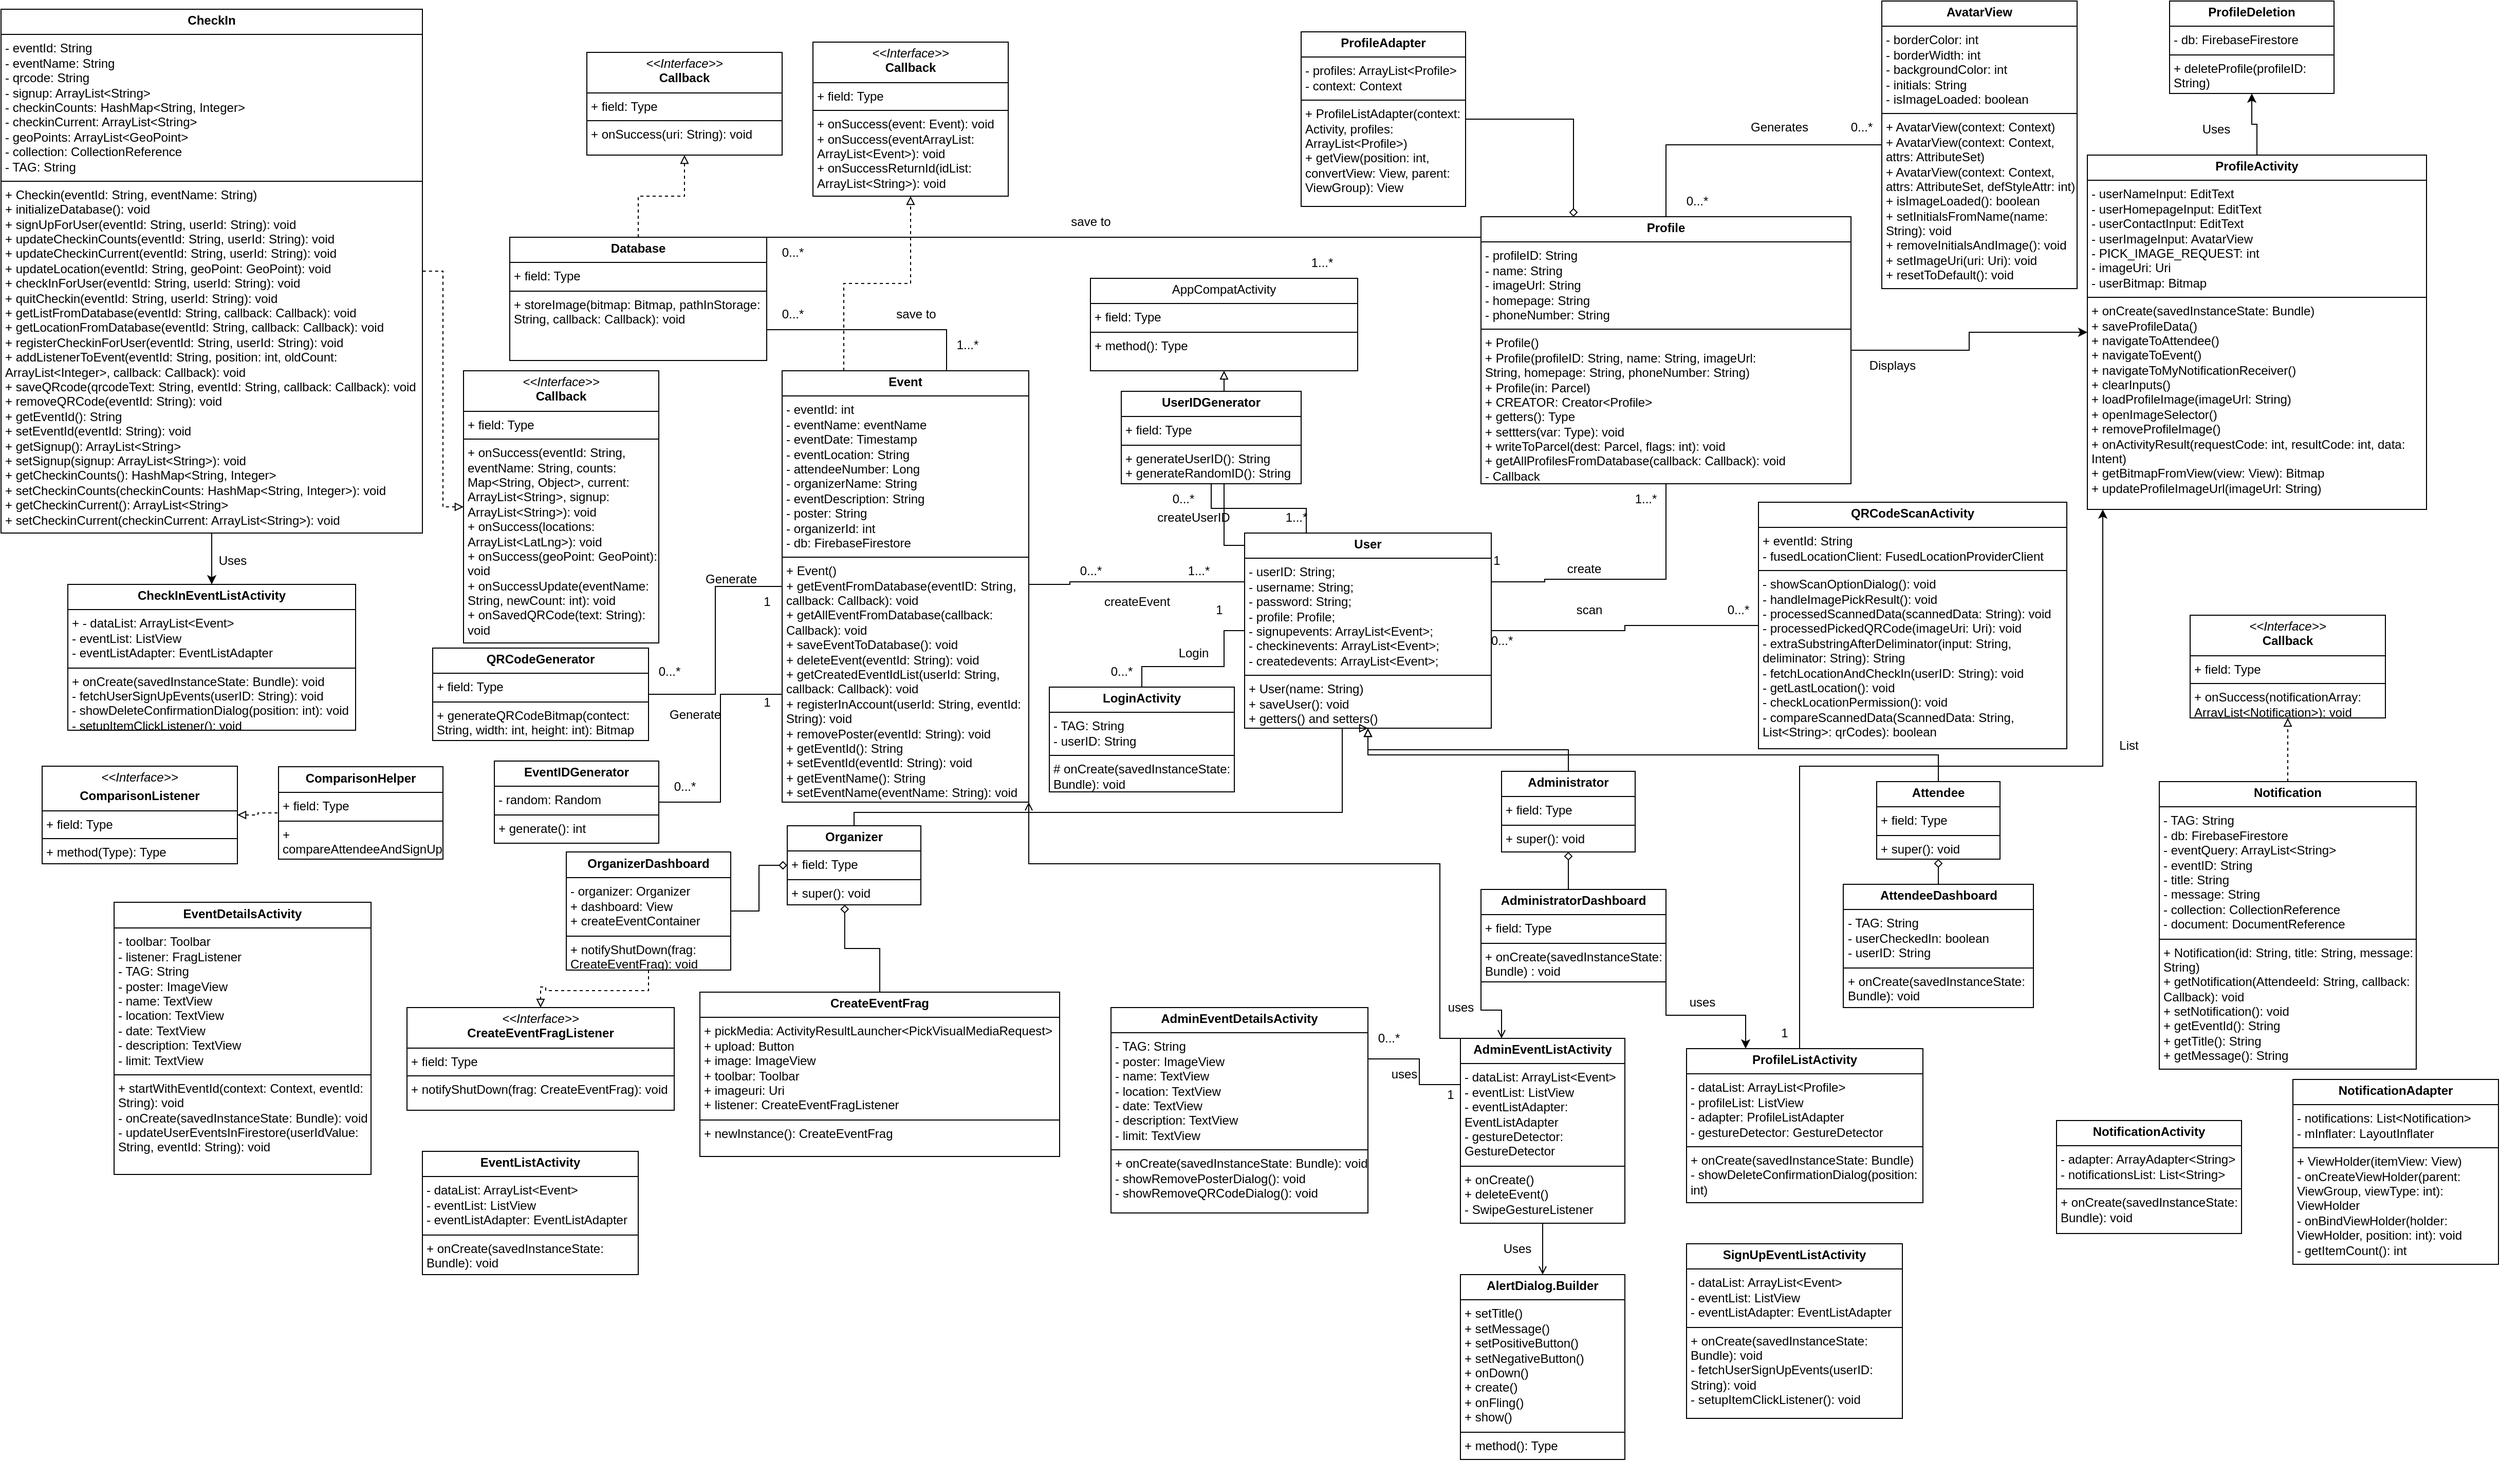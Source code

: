 <mxfile version="24.2.2" type="github">
  <diagram name="Page-1" id="J35sRBXo90A8_cbNqQOU">
    <mxGraphModel dx="1540" dy="388" grid="1" gridSize="10" guides="1" tooltips="1" connect="1" arrows="1" fold="1" page="1" pageScale="1" pageWidth="850" pageHeight="1100" math="0" shadow="0">
      <root>
        <mxCell id="0" />
        <mxCell id="1" parent="0" />
        <mxCell id="WPeFzwkXg94GIZhLmHgt-10" value="&lt;p style=&quot;margin:0px;margin-top:4px;text-align:center;&quot;&gt;&lt;span style=&quot;font-weight: 700;&quot;&gt;User&lt;/span&gt;&lt;br&gt;&lt;/p&gt;&lt;hr size=&quot;1&quot; style=&quot;border-style:solid;&quot;&gt;&lt;p style=&quot;margin:0px;margin-left:4px;&quot;&gt;- userID: String;&lt;/p&gt;&lt;p style=&quot;margin:0px;margin-left:4px;&quot;&gt;- username: String;&lt;br&gt;&lt;/p&gt;&lt;p style=&quot;margin:0px;margin-left:4px;&quot;&gt;- password: String;&lt;br&gt;&lt;/p&gt;&lt;p style=&quot;margin:0px;margin-left:4px;&quot;&gt;- profile: Profile;&lt;/p&gt;&lt;p style=&quot;margin:0px;margin-left:4px;&quot;&gt;- signupevents: ArrayList&amp;lt;Event&amp;gt;;&lt;/p&gt;&lt;p style=&quot;margin:0px;margin-left:4px;&quot;&gt;- checkinevents:&amp;nbsp;&lt;span style=&quot;background-color: initial;&quot;&gt;ArrayList&amp;lt;Event&amp;gt;;&lt;/span&gt;&lt;/p&gt;&lt;p style=&quot;margin:0px;margin-left:4px;&quot;&gt;- createdevents:&amp;nbsp;&lt;span style=&quot;background-color: initial;&quot;&gt;ArrayList&amp;lt;Event&amp;gt;;&lt;/span&gt;&lt;/p&gt;&lt;hr size=&quot;1&quot; style=&quot;border-style:solid;&quot;&gt;&lt;p style=&quot;margin:0px;margin-left:4px;&quot;&gt;+ User(name: String)&lt;/p&gt;&lt;p style=&quot;margin:0px;margin-left:4px;&quot;&gt;+ saveUser(): void&lt;/p&gt;&lt;p style=&quot;margin:0px;margin-left:4px;&quot;&gt;+ getters() and setters()&lt;/p&gt;" style="verticalAlign=top;align=left;overflow=fill;html=1;whiteSpace=wrap;" parent="1" vertex="1">
          <mxGeometry x="370" y="538" width="240" height="190" as="geometry" />
        </mxCell>
        <mxCell id="XLVlxGefPMWBj1lpJ0U2-4" style="edgeStyle=orthogonalEdgeStyle;rounded=0;orthogonalLoop=1;jettySize=auto;html=1;exitX=0.5;exitY=0;exitDx=0;exitDy=0;entryX=0.5;entryY=1;entryDx=0;entryDy=0;endArrow=block;endFill=0;" parent="1" source="WPeFzwkXg94GIZhLmHgt-15" target="WPeFzwkXg94GIZhLmHgt-10" edge="1">
          <mxGeometry relative="1" as="geometry">
            <Array as="points">
              <mxPoint x="-10" y="810" />
              <mxPoint x="465" y="810" />
            </Array>
          </mxGeometry>
        </mxCell>
        <mxCell id="WPeFzwkXg94GIZhLmHgt-15" value="&lt;p style=&quot;margin:0px;margin-top:4px;text-align:center;&quot;&gt;&lt;b&gt;Organizer&lt;/b&gt;&lt;/p&gt;&lt;hr size=&quot;1&quot; style=&quot;border-style:solid;&quot;&gt;&lt;p style=&quot;margin:0px;margin-left:4px;&quot;&gt;+ field: Type&lt;br&gt;&lt;/p&gt;&lt;hr size=&quot;1&quot; style=&quot;border-style:solid;&quot;&gt;&lt;p style=&quot;margin:0px;margin-left:4px;&quot;&gt;+ super(): void&lt;/p&gt;" style="verticalAlign=top;align=left;overflow=fill;html=1;whiteSpace=wrap;" parent="1" vertex="1">
          <mxGeometry x="-75" y="823" width="130" height="77" as="geometry" />
        </mxCell>
        <mxCell id="XLVlxGefPMWBj1lpJ0U2-2" style="edgeStyle=orthogonalEdgeStyle;rounded=0;orthogonalLoop=1;jettySize=auto;html=1;exitX=0.5;exitY=0;exitDx=0;exitDy=0;entryX=0.5;entryY=1;entryDx=0;entryDy=0;endArrow=block;endFill=0;" parent="1" source="WPeFzwkXg94GIZhLmHgt-16" target="WPeFzwkXg94GIZhLmHgt-10" edge="1">
          <mxGeometry relative="1" as="geometry" />
        </mxCell>
        <mxCell id="WPeFzwkXg94GIZhLmHgt-16" value="&lt;p style=&quot;margin:0px;margin-top:4px;text-align:center;&quot;&gt;&lt;span style=&quot;font-weight: 700;&quot;&gt;Administrator&lt;/span&gt;&lt;br&gt;&lt;/p&gt;&lt;hr size=&quot;1&quot; style=&quot;border-style:solid;&quot;&gt;&lt;p style=&quot;margin:0px;margin-left:4px;&quot;&gt;+ field: Type&lt;br&gt;&lt;/p&gt;&lt;hr size=&quot;1&quot; style=&quot;border-style:solid;&quot;&gt;&lt;p style=&quot;margin:0px;margin-left:4px;&quot;&gt;+ super(): void&lt;/p&gt;" style="verticalAlign=top;align=left;overflow=fill;html=1;whiteSpace=wrap;" parent="1" vertex="1">
          <mxGeometry x="620" y="770" width="130" height="78.5" as="geometry" />
        </mxCell>
        <mxCell id="XLVlxGefPMWBj1lpJ0U2-1" style="edgeStyle=orthogonalEdgeStyle;rounded=0;orthogonalLoop=1;jettySize=auto;html=1;exitX=0.5;exitY=0;exitDx=0;exitDy=0;endArrow=block;endFill=0;" parent="1" source="WPeFzwkXg94GIZhLmHgt-17" target="WPeFzwkXg94GIZhLmHgt-10" edge="1">
          <mxGeometry relative="1" as="geometry" />
        </mxCell>
        <mxCell id="WPeFzwkXg94GIZhLmHgt-17" value="&lt;p style=&quot;margin:0px;margin-top:4px;text-align:center;&quot;&gt;&lt;b&gt;Attendee&lt;/b&gt;&lt;/p&gt;&lt;hr size=&quot;1&quot; style=&quot;border-style:solid;&quot;&gt;&lt;p style=&quot;margin:0px;margin-left:4px;&quot;&gt;+ field: Type&lt;br&gt;&lt;/p&gt;&lt;hr size=&quot;1&quot; style=&quot;border-style:solid;&quot;&gt;&lt;p style=&quot;margin:0px;margin-left:4px;&quot;&gt;+ super(): void&lt;/p&gt;" style="verticalAlign=top;align=left;overflow=fill;html=1;whiteSpace=wrap;" parent="1" vertex="1">
          <mxGeometry x="985" y="780" width="120" height="75.5" as="geometry" />
        </mxCell>
        <mxCell id="WPeFzwkXg94GIZhLmHgt-24" style="edgeStyle=orthogonalEdgeStyle;rounded=0;orthogonalLoop=1;jettySize=auto;html=1;exitX=1;exitY=0.5;exitDx=0;exitDy=0;entryX=0;entryY=0.25;entryDx=0;entryDy=0;endArrow=none;endFill=0;" parent="1" source="WPeFzwkXg94GIZhLmHgt-18" target="WPeFzwkXg94GIZhLmHgt-10" edge="1">
          <mxGeometry relative="1" as="geometry">
            <Array as="points">
              <mxPoint x="200" y="588" />
            </Array>
          </mxGeometry>
        </mxCell>
        <mxCell id="yjo2Gp_yLV4FWqsMjtJI-7" style="edgeStyle=orthogonalEdgeStyle;rounded=0;orthogonalLoop=1;jettySize=auto;html=1;exitX=0.25;exitY=0;exitDx=0;exitDy=0;entryX=0.5;entryY=1;entryDx=0;entryDy=0;dashed=1;endArrow=block;endFill=0;" edge="1" parent="1" source="WPeFzwkXg94GIZhLmHgt-18" target="yjo2Gp_yLV4FWqsMjtJI-6">
          <mxGeometry relative="1" as="geometry" />
        </mxCell>
        <mxCell id="WPeFzwkXg94GIZhLmHgt-18" value="&lt;p style=&quot;margin:0px;margin-top:4px;text-align:center;&quot;&gt;&lt;b&gt;Event&lt;/b&gt;&lt;/p&gt;&lt;hr size=&quot;1&quot; style=&quot;border-style:solid;&quot;&gt;&lt;p style=&quot;margin:0px;margin-left:4px;&quot;&gt;-&amp;nbsp;&lt;span style=&quot;background-color: initial;&quot;&gt;eventId: int&lt;/span&gt;&lt;/p&gt;&lt;p style=&quot;margin:0px;margin-left:4px;&quot;&gt;- eventName: eventName&lt;/p&gt;&lt;p style=&quot;margin:0px;margin-left:4px;&quot;&gt;- eventDate: Timestamp&lt;/p&gt;&lt;p style=&quot;margin:0px;margin-left:4px;&quot;&gt;- eventLocation: String&lt;/p&gt;&lt;p style=&quot;margin:0px;margin-left:4px;&quot;&gt;- attendeeNumber: Long&lt;/p&gt;&lt;p style=&quot;margin:0px;margin-left:4px;&quot;&gt;- organizerName: String&lt;/p&gt;&lt;p style=&quot;margin:0px;margin-left:4px;&quot;&gt;- eventDescription: String&lt;/p&gt;&lt;p style=&quot;margin:0px;margin-left:4px;&quot;&gt;- poster: String&lt;/p&gt;&lt;p style=&quot;margin:0px;margin-left:4px;&quot;&gt;- organizerId: int&lt;/p&gt;&lt;p style=&quot;margin:0px;margin-left:4px;&quot;&gt;&lt;span style=&quot;background-color: initial;&quot;&gt;- db: FirebaseFirestore&lt;/span&gt;&lt;/p&gt;&lt;hr size=&quot;1&quot; style=&quot;border-style:solid;&quot;&gt;&lt;p style=&quot;margin:0px;margin-left:4px;&quot;&gt;+ Event()&lt;/p&gt;&lt;p style=&quot;margin:0px;margin-left:4px;&quot;&gt;+ getEventFromDatabase(eventID: String, callback: Callback): void&lt;/p&gt;&lt;p style=&quot;margin:0px;margin-left:4px;&quot;&gt;+ getAllEventFromDatabase(callback: Callback): void&lt;/p&gt;&lt;p style=&quot;margin:0px;margin-left:4px;&quot;&gt;+ saveEventToDatabase(): void&lt;/p&gt;&lt;p style=&quot;margin:0px;margin-left:4px;&quot;&gt;+ deleteEvent(eventId: String): void&amp;nbsp;&lt;/p&gt;&lt;p style=&quot;margin:0px;margin-left:4px;&quot;&gt;+ getCreatedEventIdList(userId: String, callback: Callback): void&lt;/p&gt;&lt;p style=&quot;margin:0px;margin-left:4px;&quot;&gt;+ registerInAccount(userId: String, eventId: String): void&lt;/p&gt;&lt;p style=&quot;margin:0px;margin-left:4px;&quot;&gt;+ removePoster(eventId: String): void&lt;/p&gt;&lt;p style=&quot;margin:0px;margin-left:4px;&quot;&gt;+ getEventId(): String&lt;/p&gt;&lt;p style=&quot;margin:0px;margin-left:4px;&quot;&gt;+ setEventId(eventId: String): void&lt;/p&gt;&lt;p style=&quot;margin:0px;margin-left:4px;&quot;&gt;+ getEventName(): String&lt;/p&gt;&lt;p style=&quot;margin:0px;margin-left:4px;&quot;&gt;+ setEventName(eventName: String): void&lt;/p&gt;&lt;p style=&quot;margin:0px;margin-left:4px;&quot;&gt;&lt;br&gt;&lt;/p&gt;" style="verticalAlign=top;align=left;overflow=fill;html=1;whiteSpace=wrap;" parent="1" vertex="1">
          <mxGeometry x="-80" y="380" width="240" height="420" as="geometry" />
        </mxCell>
        <mxCell id="WPeFzwkXg94GIZhLmHgt-25" style="edgeStyle=orthogonalEdgeStyle;rounded=0;orthogonalLoop=1;jettySize=auto;html=1;exitX=0.5;exitY=1;exitDx=0;exitDy=0;entryX=1;entryY=0.25;entryDx=0;entryDy=0;endArrow=none;endFill=0;" parent="1" source="WPeFzwkXg94GIZhLmHgt-19" target="WPeFzwkXg94GIZhLmHgt-10" edge="1">
          <mxGeometry relative="1" as="geometry">
            <Array as="points">
              <mxPoint x="662" y="583" />
            </Array>
          </mxGeometry>
        </mxCell>
        <mxCell id="yJpc8QZkgyVH1emFUSDa-1" style="edgeStyle=orthogonalEdgeStyle;rounded=0;orthogonalLoop=1;jettySize=auto;html=1;exitX=0;exitY=0;exitDx=0;exitDy=0;entryX=0.5;entryY=0;entryDx=0;entryDy=0;endArrow=none;endFill=0;" parent="1" source="WPeFzwkXg94GIZhLmHgt-19" target="WPeFzwkXg94GIZhLmHgt-35" edge="1">
          <mxGeometry relative="1" as="geometry">
            <Array as="points">
              <mxPoint x="470" y="250" />
              <mxPoint x="-55" y="250" />
            </Array>
          </mxGeometry>
        </mxCell>
        <mxCell id="yjo2Gp_yLV4FWqsMjtJI-27" style="edgeStyle=orthogonalEdgeStyle;rounded=0;orthogonalLoop=1;jettySize=auto;html=1;exitX=1;exitY=0.5;exitDx=0;exitDy=0;entryX=0;entryY=0.5;entryDx=0;entryDy=0;" edge="1" parent="1" source="WPeFzwkXg94GIZhLmHgt-19" target="yjo2Gp_yLV4FWqsMjtJI-2">
          <mxGeometry relative="1" as="geometry" />
        </mxCell>
        <mxCell id="WPeFzwkXg94GIZhLmHgt-19" value="&lt;p style=&quot;margin:0px;margin-top:4px;text-align:center;&quot;&gt;&lt;b&gt;Profile&lt;/b&gt;&lt;/p&gt;&lt;hr size=&quot;1&quot; style=&quot;border-style:solid;&quot;&gt;&lt;p style=&quot;margin:0px;margin-left:4px;&quot;&gt;- profileID: String&lt;/p&gt;&lt;p style=&quot;margin:0px;margin-left:4px;&quot;&gt;- name: String&lt;/p&gt;&lt;p style=&quot;margin:0px;margin-left:4px;&quot;&gt;- imageUrl: String&lt;/p&gt;&lt;p style=&quot;margin:0px;margin-left:4px;&quot;&gt;- homepage: String&lt;/p&gt;&lt;p style=&quot;margin:0px;margin-left:4px;&quot;&gt;- phoneNumber: String&lt;/p&gt;&lt;hr size=&quot;1&quot; style=&quot;border-style:solid;&quot;&gt;&lt;p style=&quot;margin:0px;margin-left:4px;&quot;&gt;+ Profile()&lt;/p&gt;&lt;p style=&quot;margin:0px;margin-left:4px;&quot;&gt;&lt;span style=&quot;background-color: initial;&quot;&gt;+ Profile(profileID: String,&amp;nbsp;&lt;/span&gt;&lt;span style=&quot;background-color: initial;&quot;&gt;name: String,&amp;nbsp;&lt;/span&gt;&lt;span style=&quot;background-color: initial;&quot;&gt;imageUrl: String,&amp;nbsp;&lt;/span&gt;&lt;span style=&quot;background-color: initial;&quot;&gt;homepage: String,&amp;nbsp;&lt;/span&gt;&lt;span style=&quot;background-color: initial;&quot;&gt;phoneNumber: String)&amp;nbsp;&lt;/span&gt;&lt;/p&gt;&lt;p style=&quot;margin:0px;margin-left:4px;&quot;&gt;&lt;span style=&quot;background-color: initial;&quot;&gt;+ Profile(in: Parcel)&amp;nbsp;&lt;/span&gt;&lt;/p&gt;&lt;p style=&quot;margin:0px;margin-left:4px;&quot;&gt;&lt;span style=&quot;background-color: initial;&quot;&gt;+ CREATOR: Creator&amp;lt;Profile&amp;gt;&amp;nbsp;&lt;/span&gt;&lt;/p&gt;&lt;p style=&quot;margin:0px;margin-left:4px;&quot;&gt;+ getters(): Type&lt;/p&gt;&lt;p style=&quot;margin:0px;margin-left:4px;&quot;&gt;+ settters(var: Type&lt;span style=&quot;background-color: initial;&quot;&gt;): void&lt;/span&gt;&lt;/p&gt;&lt;p style=&quot;margin:0px;margin-left:4px;&quot;&gt;&lt;span style=&quot;background-color: initial;&quot;&gt;+ writeToParcel(dest: Parcel, flags: int): void&lt;br&gt;&lt;/span&gt;&lt;/p&gt;&lt;p style=&quot;margin: 0px 0px 0px 4px;&quot;&gt;&lt;span style=&quot;background-color: initial;&quot;&gt;+ getAllProfilesFromDatabase(callback: Callback): void&lt;/span&gt;&lt;/p&gt;&lt;p style=&quot;margin: 0px 0px 0px 4px;&quot;&gt;- Callback&amp;nbsp;&lt;/p&gt;&lt;p style=&quot;margin: 0px 0px 0px 4px;&quot;&gt;&lt;br&gt;&lt;/p&gt;" style="verticalAlign=top;align=left;overflow=fill;html=1;whiteSpace=wrap;" parent="1" vertex="1">
          <mxGeometry x="600" y="230" width="360" height="260" as="geometry" />
        </mxCell>
        <mxCell id="WPeFzwkXg94GIZhLmHgt-28" value="0...*" style="text;html=1;align=center;verticalAlign=middle;resizable=0;points=[];autosize=1;strokeColor=none;fillColor=none;" parent="1" vertex="1">
          <mxGeometry x="200" y="560" width="40" height="30" as="geometry" />
        </mxCell>
        <mxCell id="WPeFzwkXg94GIZhLmHgt-29" value="1...*" style="text;html=1;align=center;verticalAlign=middle;resizable=0;points=[];autosize=1;strokeColor=none;fillColor=none;" parent="1" vertex="1">
          <mxGeometry x="305" y="560" width="40" height="30" as="geometry" />
        </mxCell>
        <mxCell id="WPeFzwkXg94GIZhLmHgt-30" value="1...*" style="text;html=1;align=center;verticalAlign=middle;resizable=0;points=[];autosize=1;strokeColor=none;fillColor=none;" parent="1" vertex="1">
          <mxGeometry x="740" y="490" width="40" height="30" as="geometry" />
        </mxCell>
        <mxCell id="WPeFzwkXg94GIZhLmHgt-31" value="1" style="text;html=1;align=center;verticalAlign=middle;resizable=0;points=[];autosize=1;strokeColor=none;fillColor=none;" parent="1" vertex="1">
          <mxGeometry x="600" y="550" width="30" height="30" as="geometry" />
        </mxCell>
        <mxCell id="XLVlxGefPMWBj1lpJ0U2-21" style="edgeStyle=orthogonalEdgeStyle;rounded=0;orthogonalLoop=1;jettySize=auto;html=1;exitX=1;exitY=0.5;exitDx=0;exitDy=0;entryX=0;entryY=0.5;entryDx=0;entryDy=0;endArrow=none;endFill=0;" parent="1" source="WPeFzwkXg94GIZhLmHgt-32" target="WPeFzwkXg94GIZhLmHgt-18" edge="1">
          <mxGeometry relative="1" as="geometry" />
        </mxCell>
        <mxCell id="WPeFzwkXg94GIZhLmHgt-32" value="&lt;p style=&quot;margin:0px;margin-top:4px;text-align:center;&quot;&gt;&lt;b&gt;QRCodeGenerator&lt;/b&gt;&lt;/p&gt;&lt;hr size=&quot;1&quot; style=&quot;border-style:solid;&quot;&gt;&lt;p style=&quot;margin:0px;margin-left:4px;&quot;&gt;+ field: Type&lt;br&gt;&lt;/p&gt;&lt;hr size=&quot;1&quot; style=&quot;border-style:solid;&quot;&gt;&lt;p style=&quot;margin:0px;margin-left:4px;&quot;&gt;+ generateQRCodeBitmap(contect: String, width: int, height: int): Bitmap&lt;/p&gt;" style="verticalAlign=top;align=left;overflow=fill;html=1;whiteSpace=wrap;" parent="1" vertex="1">
          <mxGeometry x="-420" y="650" width="210" height="90" as="geometry" />
        </mxCell>
        <mxCell id="WPeFzwkXg94GIZhLmHgt-33" value="&lt;p style=&quot;margin:0px;margin-top:4px;text-align:center;&quot;&gt;&lt;i&gt;&amp;lt;&amp;lt;Interface&amp;gt;&amp;gt;&lt;/i&gt;&lt;br&gt;&lt;b&gt;Callback&lt;/b&gt;&lt;/p&gt;&lt;hr size=&quot;1&quot; style=&quot;border-style:solid;&quot;&gt;&lt;p style=&quot;margin:0px;margin-left:4px;&quot;&gt;+ field: Type&lt;br&gt;&lt;/p&gt;&lt;hr size=&quot;1&quot; style=&quot;border-style:solid;&quot;&gt;&lt;p style=&quot;margin:0px;margin-left:4px;&quot;&gt;+ onSuccess(uri: String): void&lt;br&gt;&lt;/p&gt;" style="verticalAlign=top;align=left;overflow=fill;html=1;whiteSpace=wrap;" parent="1" vertex="1">
          <mxGeometry x="-270" y="70" width="190" height="100" as="geometry" />
        </mxCell>
        <mxCell id="yJpc8QZkgyVH1emFUSDa-2" style="edgeStyle=orthogonalEdgeStyle;rounded=0;orthogonalLoop=1;jettySize=auto;html=1;entryX=0.5;entryY=0;entryDx=0;entryDy=0;endArrow=none;endFill=0;" parent="1" source="WPeFzwkXg94GIZhLmHgt-35" target="WPeFzwkXg94GIZhLmHgt-18" edge="1">
          <mxGeometry relative="1" as="geometry">
            <Array as="points">
              <mxPoint x="80" y="340" />
            </Array>
          </mxGeometry>
        </mxCell>
        <mxCell id="yjo2Gp_yLV4FWqsMjtJI-1" style="edgeStyle=orthogonalEdgeStyle;rounded=0;orthogonalLoop=1;jettySize=auto;html=1;exitX=0.5;exitY=0;exitDx=0;exitDy=0;entryX=0.5;entryY=1;entryDx=0;entryDy=0;dashed=1;endArrow=block;endFill=0;" edge="1" parent="1" source="WPeFzwkXg94GIZhLmHgt-35" target="WPeFzwkXg94GIZhLmHgt-33">
          <mxGeometry relative="1" as="geometry" />
        </mxCell>
        <mxCell id="WPeFzwkXg94GIZhLmHgt-35" value="&lt;p style=&quot;margin:0px;margin-top:4px;text-align:center;&quot;&gt;&lt;b&gt;Database&lt;/b&gt;&lt;/p&gt;&lt;hr size=&quot;1&quot; style=&quot;border-style:solid;&quot;&gt;&lt;p style=&quot;margin:0px;margin-left:4px;&quot;&gt;+ field: Type&lt;/p&gt;&lt;hr size=&quot;1&quot; style=&quot;border-style:solid;&quot;&gt;&lt;p style=&quot;margin:0px;margin-left:4px;&quot;&gt;+ storeImage(bitmap: Bitmap, pathInStorage: String, callback: Callback): void&lt;/p&gt;&lt;p style=&quot;margin:0px;margin-left:4px;&quot;&gt;&lt;br&gt;&lt;/p&gt;" style="verticalAlign=top;align=left;overflow=fill;html=1;whiteSpace=wrap;" parent="1" vertex="1">
          <mxGeometry x="-345" y="250" width="250" height="120" as="geometry" />
        </mxCell>
        <mxCell id="i9NQ23__nChv1Pb4dPMh-4" style="edgeStyle=orthogonalEdgeStyle;rounded=0;orthogonalLoop=1;jettySize=auto;html=1;exitX=0.5;exitY=1;exitDx=0;exitDy=0;endArrow=block;endFill=0;dashed=1;" parent="1" source="i9NQ23__nChv1Pb4dPMh-5" target="i9NQ23__nChv1Pb4dPMh-2" edge="1">
          <mxGeometry relative="1" as="geometry" />
        </mxCell>
        <mxCell id="i9NQ23__nChv1Pb4dPMh-1" value="&lt;p style=&quot;margin:0px;margin-top:4px;text-align:center;&quot;&gt;&lt;b&gt;CreateEventFrag&lt;/b&gt;&lt;/p&gt;&lt;hr size=&quot;1&quot; style=&quot;border-style:solid;&quot;&gt;&lt;p style=&quot;margin:0px;margin-left:4px;&quot;&gt;+ pickMedia: ActivityResultLauncher&amp;lt;PickVisualMediaRequest&amp;gt;&lt;/p&gt;&lt;p style=&quot;margin:0px;margin-left:4px;&quot;&gt;+ upload: Button&lt;/p&gt;&lt;p style=&quot;margin:0px;margin-left:4px;&quot;&gt;+ image: ImageView&lt;/p&gt;&lt;p style=&quot;margin:0px;margin-left:4px;&quot;&gt;+ toolbar: Toolbar&lt;/p&gt;&lt;p style=&quot;margin:0px;margin-left:4px;&quot;&gt;+ imageuri: Uri&lt;/p&gt;&lt;p style=&quot;margin:0px;margin-left:4px;&quot;&gt;+ listener: CreateEventFragListener&lt;/p&gt;&lt;hr size=&quot;1&quot; style=&quot;border-style:solid;&quot;&gt;&lt;p style=&quot;margin:0px;margin-left:4px;&quot;&gt;+ newInstance(): CreateEventFrag&lt;/p&gt;" style="verticalAlign=top;align=left;overflow=fill;html=1;whiteSpace=wrap;" parent="1" vertex="1">
          <mxGeometry x="-160" y="985" width="350" height="160" as="geometry" />
        </mxCell>
        <mxCell id="i9NQ23__nChv1Pb4dPMh-2" value="&lt;p style=&quot;margin:0px;margin-top:4px;text-align:center;&quot;&gt;&lt;i&gt;&amp;lt;&amp;lt;Interface&amp;gt;&amp;gt;&lt;/i&gt;&lt;br&gt;&lt;b&gt;CreateEventFragListener&lt;/b&gt;&lt;/p&gt;&lt;hr size=&quot;1&quot; style=&quot;border-style:solid;&quot;&gt;&lt;p style=&quot;margin:0px;margin-left:4px;&quot;&gt;+ field: Type&lt;br&gt;&lt;/p&gt;&lt;hr size=&quot;1&quot; style=&quot;border-style:solid;&quot;&gt;&lt;p style=&quot;margin:0px;margin-left:4px;&quot;&gt;+ notifyShutDown(frag: CreateEventFrag): void&lt;br&gt;&lt;/p&gt;" style="verticalAlign=top;align=left;overflow=fill;html=1;whiteSpace=wrap;" parent="1" vertex="1">
          <mxGeometry x="-445" y="1000" width="260" height="100" as="geometry" />
        </mxCell>
        <mxCell id="i9NQ23__nChv1Pb4dPMh-3" style="edgeStyle=orthogonalEdgeStyle;rounded=0;orthogonalLoop=1;jettySize=auto;html=1;exitX=0.5;exitY=0;exitDx=0;exitDy=0;entryX=0.43;entryY=1;entryDx=0;entryDy=0;entryPerimeter=0;endArrow=diamond;endFill=0;" parent="1" source="i9NQ23__nChv1Pb4dPMh-1" target="WPeFzwkXg94GIZhLmHgt-15" edge="1">
          <mxGeometry relative="1" as="geometry" />
        </mxCell>
        <mxCell id="i9NQ23__nChv1Pb4dPMh-6" style="edgeStyle=orthogonalEdgeStyle;rounded=0;orthogonalLoop=1;jettySize=auto;html=1;entryX=0;entryY=0.5;entryDx=0;entryDy=0;endArrow=diamond;endFill=0;" parent="1" source="i9NQ23__nChv1Pb4dPMh-5" target="WPeFzwkXg94GIZhLmHgt-15" edge="1">
          <mxGeometry relative="1" as="geometry" />
        </mxCell>
        <mxCell id="i9NQ23__nChv1Pb4dPMh-5" value="&lt;p style=&quot;margin:0px;margin-top:4px;text-align:center;&quot;&gt;&lt;b&gt;OrganizerDashboard&lt;/b&gt;&lt;br&gt;&lt;/p&gt;&lt;hr size=&quot;1&quot; style=&quot;border-style:solid;&quot;&gt;&lt;p style=&quot;margin:0px;margin-left:4px;&quot;&gt;- organizer: Organizer&lt;/p&gt;&lt;p style=&quot;margin:0px;margin-left:4px;&quot;&gt;+ dashboard: View&lt;/p&gt;&lt;p style=&quot;margin:0px;margin-left:4px;&quot;&gt;+ createEventContainer&lt;/p&gt;&lt;hr size=&quot;1&quot; style=&quot;border-style:solid;&quot;&gt;&lt;p style=&quot;margin:0px;margin-left:4px;&quot;&gt;+ notifyShutDown&lt;span style=&quot;background-color: initial;&quot;&gt;(frag: CreateEventFrag): void&lt;/span&gt;&lt;/p&gt;" style="verticalAlign=top;align=left;overflow=fill;html=1;whiteSpace=wrap;" parent="1" vertex="1">
          <mxGeometry x="-290" y="848.5" width="160" height="115" as="geometry" />
        </mxCell>
        <mxCell id="i9NQ23__nChv1Pb4dPMh-10" style="edgeStyle=orthogonalEdgeStyle;rounded=0;orthogonalLoop=1;jettySize=auto;html=1;endArrow=block;endFill=0;" parent="1" source="WPeFzwkXg94GIZhLmHgt-10" target="i9NQ23__nChv1Pb4dPMh-9" edge="1">
          <mxGeometry relative="1" as="geometry">
            <mxPoint x="510" y="890" as="targetPoint" />
            <Array as="points">
              <mxPoint x="350" y="550" />
              <mxPoint x="350" y="550" />
            </Array>
          </mxGeometry>
        </mxCell>
        <mxCell id="i9NQ23__nChv1Pb4dPMh-9" value="&lt;p style=&quot;margin:0px;margin-top:4px;text-align:center;&quot;&gt;AppCompatActivity&lt;/p&gt;&lt;hr size=&quot;1&quot; style=&quot;border-style:solid;&quot;&gt;&lt;p style=&quot;margin:0px;margin-left:4px;&quot;&gt;+ field: Type&lt;br&gt;&lt;/p&gt;&lt;hr size=&quot;1&quot; style=&quot;border-style:solid;&quot;&gt;&lt;p style=&quot;margin:0px;margin-left:4px;&quot;&gt;+ method(): Type&lt;/p&gt;" style="verticalAlign=top;align=left;overflow=fill;html=1;whiteSpace=wrap;" parent="1" vertex="1">
          <mxGeometry x="220" y="290" width="260" height="90" as="geometry" />
        </mxCell>
        <mxCell id="yJpc8QZkgyVH1emFUSDa-3" value="1...*" style="text;html=1;align=center;verticalAlign=middle;resizable=0;points=[];autosize=1;strokeColor=none;fillColor=none;" parent="1" vertex="1">
          <mxGeometry x="80" y="340" width="40" height="30" as="geometry" />
        </mxCell>
        <mxCell id="yJpc8QZkgyVH1emFUSDa-4" value="0...*" style="text;html=1;align=center;verticalAlign=middle;resizable=0;points=[];autosize=1;strokeColor=none;fillColor=none;" parent="1" vertex="1">
          <mxGeometry x="-90" y="310" width="40" height="30" as="geometry" />
        </mxCell>
        <mxCell id="yJpc8QZkgyVH1emFUSDa-5" value="0...*" style="text;html=1;align=center;verticalAlign=middle;resizable=0;points=[];autosize=1;strokeColor=none;fillColor=none;" parent="1" vertex="1">
          <mxGeometry x="-90" y="250" width="40" height="30" as="geometry" />
        </mxCell>
        <mxCell id="yJpc8QZkgyVH1emFUSDa-6" value="1...*" style="text;html=1;align=center;verticalAlign=middle;resizable=0;points=[];autosize=1;strokeColor=none;fillColor=none;" parent="1" vertex="1">
          <mxGeometry x="425" y="260" width="40" height="30" as="geometry" />
        </mxCell>
        <mxCell id="yJpc8QZkgyVH1emFUSDa-7" value="create" style="text;html=1;align=center;verticalAlign=middle;resizable=0;points=[];autosize=1;strokeColor=none;fillColor=none;" parent="1" vertex="1">
          <mxGeometry x="670" y="558" width="60" height="30" as="geometry" />
        </mxCell>
        <mxCell id="yJpc8QZkgyVH1emFUSDa-8" value="createEvent" style="text;html=1;align=center;verticalAlign=middle;resizable=0;points=[];autosize=1;strokeColor=none;fillColor=none;" parent="1" vertex="1">
          <mxGeometry x="220" y="590" width="90" height="30" as="geometry" />
        </mxCell>
        <mxCell id="yJpc8QZkgyVH1emFUSDa-9" value="save to" style="text;html=1;align=center;verticalAlign=middle;resizable=0;points=[];autosize=1;strokeColor=none;fillColor=none;" parent="1" vertex="1">
          <mxGeometry x="20" y="310" width="60" height="30" as="geometry" />
        </mxCell>
        <mxCell id="yJpc8QZkgyVH1emFUSDa-11" value="save to" style="text;html=1;align=center;verticalAlign=middle;resizable=0;points=[];autosize=1;strokeColor=none;fillColor=none;" parent="1" vertex="1">
          <mxGeometry x="190" y="220" width="60" height="30" as="geometry" />
        </mxCell>
        <mxCell id="XLVlxGefPMWBj1lpJ0U2-5" style="edgeStyle=orthogonalEdgeStyle;rounded=0;orthogonalLoop=1;jettySize=auto;html=1;exitX=0;exitY=0.5;exitDx=0;exitDy=0;endArrow=none;endFill=0;" parent="1" source="yJpc8QZkgyVH1emFUSDa-19" target="WPeFzwkXg94GIZhLmHgt-10" edge="1">
          <mxGeometry relative="1" as="geometry" />
        </mxCell>
        <mxCell id="yJpc8QZkgyVH1emFUSDa-19" value="&lt;p style=&quot;margin:0px;margin-top:4px;text-align:center;&quot;&gt;&lt;b&gt;QRCodeScanActivity&lt;/b&gt;&lt;/p&gt;&lt;hr size=&quot;1&quot; style=&quot;border-style:solid;&quot;&gt;&lt;p style=&quot;margin:0px;margin-left:4px;&quot;&gt;+ eventId: String&lt;/p&gt;&lt;p style=&quot;margin:0px;margin-left:4px;&quot;&gt;- fusedLocationClient: FusedLocationProviderClient&lt;/p&gt;&lt;hr size=&quot;1&quot; style=&quot;border-style:solid;&quot;&gt;&lt;p style=&quot;margin:0px;margin-left:4px;&quot;&gt;- showScanOptionDialog(): void&lt;/p&gt;&lt;p style=&quot;margin:0px;margin-left:4px;&quot;&gt;- handleImagePickResult(): void&lt;/p&gt;&lt;p style=&quot;margin:0px;margin-left:4px;&quot;&gt;- processedScannedData(scannedData: String): void&lt;/p&gt;&lt;p style=&quot;margin:0px;margin-left:4px;&quot;&gt;- processedPickedQRCode(imageUri: Uri): void&lt;br&gt;&lt;/p&gt;&lt;p style=&quot;margin:0px;margin-left:4px;&quot;&gt;- extraSubstringAfterDeliminator(input: String, deliminator: String): String&lt;/p&gt;&lt;p style=&quot;margin:0px;margin-left:4px;&quot;&gt;- fetchLocationAndCheckIn(userID: String): void&lt;/p&gt;&lt;p style=&quot;margin:0px;margin-left:4px;&quot;&gt;- getLastLocation(): void&lt;/p&gt;&lt;p style=&quot;margin:0px;margin-left:4px;&quot;&gt;- checkLocationPermission(): void&lt;/p&gt;&lt;p style=&quot;margin:0px;margin-left:4px;&quot;&gt;- compareScannedData(ScannedData: String, List&amp;lt;String&amp;gt;: qrCodes): boolean&lt;/p&gt;" style="verticalAlign=top;align=left;overflow=fill;html=1;whiteSpace=wrap;" parent="1" vertex="1">
          <mxGeometry x="870" y="508" width="300" height="240" as="geometry" />
        </mxCell>
        <mxCell id="yJpc8QZkgyVH1emFUSDa-22" value="0...*" style="text;html=1;align=center;verticalAlign=middle;resizable=0;points=[];autosize=1;strokeColor=none;fillColor=none;" parent="1" vertex="1">
          <mxGeometry x="600" y="628" width="40" height="30" as="geometry" />
        </mxCell>
        <mxCell id="yJpc8QZkgyVH1emFUSDa-23" value="scan" style="text;html=1;align=center;verticalAlign=middle;resizable=0;points=[];autosize=1;strokeColor=none;fillColor=none;" parent="1" vertex="1">
          <mxGeometry x="680" y="598" width="50" height="30" as="geometry" />
        </mxCell>
        <mxCell id="yJpc8QZkgyVH1emFUSDa-26" style="edgeStyle=orthogonalEdgeStyle;rounded=0;orthogonalLoop=1;jettySize=auto;html=1;entryX=0.25;entryY=0;entryDx=0;entryDy=0;endArrow=diamond;endFill=0;" parent="1" source="yJpc8QZkgyVH1emFUSDa-24" target="WPeFzwkXg94GIZhLmHgt-19" edge="1">
          <mxGeometry relative="1" as="geometry" />
        </mxCell>
        <mxCell id="yJpc8QZkgyVH1emFUSDa-24" value="&lt;p style=&quot;margin:0px;margin-top:4px;text-align:center;&quot;&gt;&lt;b&gt;ProfileAdapter&lt;/b&gt;&lt;/p&gt;&lt;hr size=&quot;1&quot; style=&quot;border-style:solid;&quot;&gt;&lt;p style=&quot;margin:0px;margin-left:4px;&quot;&gt;- profiles: ArrayList&amp;lt;Profile&amp;gt;&lt;br&gt;&lt;/p&gt;&lt;p style=&quot;margin:0px;margin-left:4px;&quot;&gt;- context: Context&lt;/p&gt;&lt;hr size=&quot;1&quot; style=&quot;border-style:solid;&quot;&gt;&lt;p style=&quot;margin:0px;margin-left:4px;&quot;&gt;+ ProfileListAdapter(context: Activity, profiles: ArrayList&amp;lt;Profile&amp;gt;)&lt;/p&gt;&lt;p style=&quot;margin:0px;margin-left:4px;&quot;&gt;&lt;span style=&quot;background-color: initial;&quot;&gt;+ getView(position: int, convertView: View, parent: ViewGroup): View&lt;/span&gt;&lt;/p&gt;" style="verticalAlign=top;align=left;overflow=fill;html=1;whiteSpace=wrap;" parent="1" vertex="1">
          <mxGeometry x="425" y="50" width="160" height="170" as="geometry" />
        </mxCell>
        <mxCell id="XLVlxGefPMWBj1lpJ0U2-6" value="0...*" style="text;html=1;align=center;verticalAlign=middle;resizable=0;points=[];autosize=1;strokeColor=none;fillColor=none;" parent="1" vertex="1">
          <mxGeometry x="830" y="598" width="40" height="30" as="geometry" />
        </mxCell>
        <mxCell id="XLVlxGefPMWBj1lpJ0U2-16" style="edgeStyle=orthogonalEdgeStyle;rounded=0;orthogonalLoop=1;jettySize=auto;html=1;entryX=0.25;entryY=0;entryDx=0;entryDy=0;endArrow=none;endFill=0;" parent="1" source="XLVlxGefPMWBj1lpJ0U2-15" target="WPeFzwkXg94GIZhLmHgt-10" edge="1">
          <mxGeometry relative="1" as="geometry" />
        </mxCell>
        <mxCell id="XLVlxGefPMWBj1lpJ0U2-15" value="&lt;p style=&quot;margin:0px;margin-top:4px;text-align:center;&quot;&gt;&lt;b&gt;UserIDGenerator&lt;/b&gt;&lt;/p&gt;&lt;hr size=&quot;1&quot; style=&quot;border-style:solid;&quot;&gt;&lt;p style=&quot;margin:0px;margin-left:4px;&quot;&gt;+ field: Type&lt;/p&gt;&lt;hr size=&quot;1&quot; style=&quot;border-style:solid;&quot;&gt;&lt;p style=&quot;margin:0px;margin-left:4px;&quot;&gt;+ generateUserID(): String&lt;/p&gt;&lt;p style=&quot;margin:0px;margin-left:4px;&quot;&gt;+ generateRandomID(): String&lt;/p&gt;" style="verticalAlign=top;align=left;overflow=fill;html=1;whiteSpace=wrap;" parent="1" vertex="1">
          <mxGeometry x="250" y="400" width="175" height="90" as="geometry" />
        </mxCell>
        <mxCell id="XLVlxGefPMWBj1lpJ0U2-17" value="createUserID" style="text;html=1;align=center;verticalAlign=middle;resizable=0;points=[];autosize=1;strokeColor=none;fillColor=none;" parent="1" vertex="1">
          <mxGeometry x="275" y="508" width="90" height="30" as="geometry" />
        </mxCell>
        <mxCell id="XLVlxGefPMWBj1lpJ0U2-18" value="1...*" style="text;html=1;align=center;verticalAlign=middle;resizable=0;points=[];autosize=1;strokeColor=none;fillColor=none;" parent="1" vertex="1">
          <mxGeometry x="400" y="508" width="40" height="30" as="geometry" />
        </mxCell>
        <mxCell id="XLVlxGefPMWBj1lpJ0U2-19" value="0...*" style="text;html=1;align=center;verticalAlign=middle;resizable=0;points=[];autosize=1;strokeColor=none;fillColor=none;" parent="1" vertex="1">
          <mxGeometry x="290" y="490" width="40" height="30" as="geometry" />
        </mxCell>
        <mxCell id="yjo2Gp_yLV4FWqsMjtJI-13" style="edgeStyle=orthogonalEdgeStyle;rounded=0;orthogonalLoop=1;jettySize=auto;html=1;exitX=0.5;exitY=1;exitDx=0;exitDy=0;entryX=0.5;entryY=0;entryDx=0;entryDy=0;endArrow=open;endFill=0;" edge="1" parent="1" source="XLVlxGefPMWBj1lpJ0U2-20" target="yjo2Gp_yLV4FWqsMjtJI-12">
          <mxGeometry relative="1" as="geometry" />
        </mxCell>
        <mxCell id="yjo2Gp_yLV4FWqsMjtJI-15" style="edgeStyle=orthogonalEdgeStyle;rounded=0;orthogonalLoop=1;jettySize=auto;html=1;exitX=0;exitY=0;exitDx=0;exitDy=0;entryX=1;entryY=1;entryDx=0;entryDy=0;endArrow=open;endFill=0;" edge="1" parent="1" source="XLVlxGefPMWBj1lpJ0U2-20" target="WPeFzwkXg94GIZhLmHgt-18">
          <mxGeometry relative="1" as="geometry">
            <Array as="points">
              <mxPoint x="560" y="1030" />
              <mxPoint x="560" y="860" />
              <mxPoint x="160" y="860" />
            </Array>
          </mxGeometry>
        </mxCell>
        <mxCell id="yjo2Gp_yLV4FWqsMjtJI-18" style="edgeStyle=orthogonalEdgeStyle;rounded=0;orthogonalLoop=1;jettySize=auto;html=1;exitX=0;exitY=0.25;exitDx=0;exitDy=0;entryX=1;entryY=0.25;entryDx=0;entryDy=0;endArrow=none;endFill=0;" edge="1" parent="1" source="XLVlxGefPMWBj1lpJ0U2-20" target="yjo2Gp_yLV4FWqsMjtJI-3">
          <mxGeometry relative="1" as="geometry">
            <Array as="points">
              <mxPoint x="540" y="1075" />
              <mxPoint x="540" y="1050" />
            </Array>
          </mxGeometry>
        </mxCell>
        <mxCell id="XLVlxGefPMWBj1lpJ0U2-20" value="&lt;p style=&quot;margin:0px;margin-top:4px;text-align:center;&quot;&gt;&lt;b&gt;AdminEventListActivity&lt;/b&gt;&lt;/p&gt;&lt;hr size=&quot;1&quot; style=&quot;border-style:solid;&quot;&gt;&lt;p style=&quot;margin:0px;margin-left:4px;&quot;&gt;- dataList: ArrayList&amp;lt;Event&amp;gt;&lt;br&gt;&lt;/p&gt;&lt;p style=&quot;margin:0px;margin-left:4px;&quot;&gt;- eventList: ListView&lt;br&gt;&lt;/p&gt;&lt;p style=&quot;margin:0px;margin-left:4px;&quot;&gt;- eventListAdapter: EventListAdapter&lt;br&gt;&lt;/p&gt;&lt;p style=&quot;margin:0px;margin-left:4px;&quot;&gt;- gestureDetector: GestureDetector&lt;/p&gt;&lt;hr size=&quot;1&quot; style=&quot;border-style:solid;&quot;&gt;&lt;p style=&quot;margin:0px;margin-left:4px;&quot;&gt;+ onCreate()&lt;/p&gt;&lt;p style=&quot;margin:0px;margin-left:4px;&quot;&gt;&lt;span style=&quot;background-color: initial;&quot;&gt;+ deleteEvent()&lt;/span&gt;&lt;/p&gt;&lt;p style=&quot;margin:0px;margin-left:4px;&quot;&gt;&lt;span style=&quot;background-color: initial;&quot;&gt;- SwipeGestureListener&lt;/span&gt;&lt;/p&gt;" style="verticalAlign=top;align=left;overflow=fill;html=1;whiteSpace=wrap;" parent="1" vertex="1">
          <mxGeometry x="580" y="1030" width="160" height="180" as="geometry" />
        </mxCell>
        <mxCell id="XLVlxGefPMWBj1lpJ0U2-22" value="Generate" style="text;html=1;align=center;verticalAlign=middle;resizable=0;points=[];autosize=1;strokeColor=none;fillColor=none;" parent="1" vertex="1">
          <mxGeometry x="-165" y="568" width="70" height="30" as="geometry" />
        </mxCell>
        <mxCell id="XLVlxGefPMWBj1lpJ0U2-23" value="1" style="text;html=1;align=center;verticalAlign=middle;resizable=0;points=[];autosize=1;strokeColor=none;fillColor=none;" parent="1" vertex="1">
          <mxGeometry x="-110" y="590" width="30" height="30" as="geometry" />
        </mxCell>
        <mxCell id="XLVlxGefPMWBj1lpJ0U2-24" value="0...*" style="text;html=1;align=center;verticalAlign=middle;resizable=0;points=[];autosize=1;strokeColor=none;fillColor=none;" parent="1" vertex="1">
          <mxGeometry x="-210" y="658" width="40" height="30" as="geometry" />
        </mxCell>
        <mxCell id="yjo2Gp_yLV4FWqsMjtJI-2" value="&lt;p style=&quot;margin:0px;margin-top:4px;text-align:center;&quot;&gt;&lt;b&gt;ProfileActivity&lt;/b&gt;&lt;/p&gt;&lt;hr size=&quot;1&quot; style=&quot;border-style:solid;&quot;&gt;&lt;p style=&quot;margin: 0px 0px 0px 4px;&quot;&gt;- userNameInput: EditText&lt;/p&gt;&lt;p style=&quot;margin: 0px 0px 0px 4px;&quot;&gt;&lt;span style=&quot;background-color: initial;&quot;&gt;- userHomepageInput: EditText&lt;/span&gt;&lt;/p&gt;&lt;p style=&quot;margin: 0px 0px 0px 4px;&quot;&gt;&lt;span style=&quot;background-color: initial;&quot;&gt;- userContactInput: EditText&lt;/span&gt;&lt;/p&gt;&lt;p style=&quot;margin: 0px 0px 0px 4px;&quot;&gt;&lt;span style=&quot;background-color: initial;&quot;&gt;- userImageInput: AvatarView&lt;/span&gt;&lt;/p&gt;&lt;p style=&quot;margin: 0px 0px 0px 4px;&quot;&gt;&lt;span style=&quot;background-color: initial;&quot;&gt;- PICK_IMAGE_REQUEST: int&amp;nbsp;&lt;/span&gt;&lt;/p&gt;&lt;p style=&quot;margin: 0px 0px 0px 4px;&quot;&gt;&lt;span style=&quot;background-color: initial;&quot;&gt;- imageUri: Uri&amp;nbsp;&lt;/span&gt;&lt;/p&gt;&lt;p style=&quot;margin: 0px 0px 0px 4px;&quot;&gt;&lt;span style=&quot;background-color: initial;&quot;&gt;- userBitmap: Bitmap&lt;/span&gt;&lt;/p&gt;&lt;hr size=&quot;1&quot; style=&quot;border-style:solid;&quot;&gt;&lt;p style=&quot;margin: 0px 0px 0px 4px;&quot;&gt;+ onCreate(savedInstanceState: Bundle)&lt;/p&gt;&lt;p style=&quot;margin: 0px 0px 0px 4px;&quot;&gt;&lt;span style=&quot;background-color: initial;&quot;&gt;+ saveProfileData()&lt;/span&gt;&lt;/p&gt;&lt;p style=&quot;margin: 0px 0px 0px 4px;&quot;&gt;&lt;span style=&quot;background-color: initial;&quot;&gt;+ navigateToAttendee()&lt;/span&gt;&lt;/p&gt;&lt;p style=&quot;margin: 0px 0px 0px 4px;&quot;&gt;&lt;span style=&quot;background-color: initial;&quot;&gt;+ navigateToEvent()&lt;/span&gt;&lt;/p&gt;&lt;p style=&quot;margin: 0px 0px 0px 4px;&quot;&gt;&lt;span style=&quot;background-color: initial;&quot;&gt;+ navigateToMyNotificationReceiver()&lt;/span&gt;&lt;/p&gt;&lt;p style=&quot;margin: 0px 0px 0px 4px;&quot;&gt;&lt;span style=&quot;background-color: initial;&quot;&gt;+ clearInputs()&lt;/span&gt;&lt;/p&gt;&lt;p style=&quot;margin: 0px 0px 0px 4px;&quot;&gt;&lt;span style=&quot;background-color: initial;&quot;&gt;+ loadProfileImage(imageUrl: String)&lt;/span&gt;&lt;/p&gt;&lt;p style=&quot;margin: 0px 0px 0px 4px;&quot;&gt;&lt;span style=&quot;background-color: initial;&quot;&gt;+ openImageSelector()&lt;/span&gt;&lt;/p&gt;&lt;p style=&quot;margin: 0px 0px 0px 4px;&quot;&gt;&lt;span style=&quot;background-color: initial;&quot;&gt;+ removeProfileImage()&lt;/span&gt;&lt;/p&gt;&lt;p style=&quot;margin: 0px 0px 0px 4px;&quot;&gt;&lt;span style=&quot;background-color: initial;&quot;&gt;+ onActivityResult(requestCode: int,&amp;nbsp;&lt;/span&gt;&lt;span style=&quot;background-color: initial;&quot;&gt;resultCode: int,&amp;nbsp;&lt;/span&gt;&lt;span style=&quot;background-color: initial;&quot;&gt;data: Intent)&lt;/span&gt;&lt;/p&gt;&lt;p style=&quot;margin: 0px 0px 0px 4px;&quot;&gt;&lt;span style=&quot;background-color: initial;&quot;&gt;+ getBitmapFromView(view: View): Bitmap&lt;/span&gt;&lt;/p&gt;&lt;p style=&quot;margin: 0px 0px 0px 4px;&quot;&gt;&lt;span style=&quot;background-color: initial;&quot;&gt;+ updateProfileImageUrl(imageUrl: String)&lt;/span&gt;&lt;/p&gt;" style="verticalAlign=top;align=left;overflow=fill;html=1;whiteSpace=wrap;" vertex="1" parent="1">
          <mxGeometry x="1190" y="170" width="330" height="345" as="geometry" />
        </mxCell>
        <mxCell id="yjo2Gp_yLV4FWqsMjtJI-3" value="&lt;p style=&quot;margin:0px;margin-top:4px;text-align:center;&quot;&gt;&lt;b&gt;AdminEventDetailsActivity&lt;/b&gt;&lt;/p&gt;&lt;hr size=&quot;1&quot; style=&quot;border-style:solid;&quot;&gt;&lt;p style=&quot;margin:0px;margin-left:4px;&quot;&gt;- TAG: String&amp;nbsp; &amp;nbsp; &amp;nbsp; &amp;nbsp; &amp;nbsp; &amp;nbsp; &amp;nbsp; &amp;nbsp; &amp;nbsp; &amp;nbsp; &amp;nbsp;&lt;/p&gt;&lt;p style=&quot;margin:0px;margin-left:4px;&quot;&gt;- poster: ImageView&amp;nbsp; &amp;nbsp; &amp;nbsp; &amp;nbsp; &amp;nbsp; &amp;nbsp; &amp;nbsp; &amp;nbsp;&lt;/p&gt;&lt;p style=&quot;margin:0px;margin-left:4px;&quot;&gt;- name: TextView&amp;nbsp; &amp;nbsp; &amp;nbsp; &amp;nbsp; &amp;nbsp; &amp;nbsp; &amp;nbsp; &amp;nbsp; &amp;nbsp;&amp;nbsp;&lt;/p&gt;&lt;p style=&quot;margin:0px;margin-left:4px;&quot;&gt;- location: TextView&amp;nbsp; &amp;nbsp; &amp;nbsp; &amp;nbsp; &amp;nbsp; &amp;nbsp; &amp;nbsp;&amp;nbsp;&lt;/p&gt;&lt;p style=&quot;margin:0px;margin-left:4px;&quot;&gt;- date: TextView&amp;nbsp; &amp;nbsp; &amp;nbsp; &amp;nbsp; &amp;nbsp; &amp;nbsp; &amp;nbsp; &amp;nbsp; &amp;nbsp;&amp;nbsp;&lt;/p&gt;&lt;p style=&quot;margin:0px;margin-left:4px;&quot;&gt;- description: TextView&amp;nbsp; &amp;nbsp; &amp;nbsp; &amp;nbsp; &amp;nbsp; &amp;nbsp;&lt;/p&gt;&lt;p style=&quot;margin:0px;margin-left:4px;&quot;&gt;- limit: TextView&lt;/p&gt;&lt;hr size=&quot;1&quot; style=&quot;border-style:solid;&quot;&gt;&lt;p style=&quot;margin:0px;margin-left:4px;&quot;&gt;+ onCreate(savedInstanceState: Bundle): void&lt;/p&gt;&lt;p style=&quot;margin:0px;margin-left:4px;&quot;&gt;- showRemovePosterDialog(): void&lt;/p&gt;&lt;p style=&quot;margin:0px;margin-left:4px;&quot;&gt;- showRemoveQRCodeDialog(): void&lt;/p&gt;" style="verticalAlign=top;align=left;overflow=fill;html=1;whiteSpace=wrap;" vertex="1" parent="1">
          <mxGeometry x="240" y="1000" width="250" height="200" as="geometry" />
        </mxCell>
        <mxCell id="yjo2Gp_yLV4FWqsMjtJI-6" value="&lt;p style=&quot;margin:0px;margin-top:4px;text-align:center;&quot;&gt;&lt;i&gt;&amp;lt;&amp;lt;Interface&amp;gt;&amp;gt;&lt;/i&gt;&lt;br&gt;&lt;b&gt;Callback&lt;/b&gt;&lt;/p&gt;&lt;hr size=&quot;1&quot; style=&quot;border-style:solid;&quot;&gt;&lt;p style=&quot;margin:0px;margin-left:4px;&quot;&gt;+ field: Type&lt;br&gt;&lt;/p&gt;&lt;hr size=&quot;1&quot; style=&quot;border-style:solid;&quot;&gt;&lt;p style=&quot;margin:0px;margin-left:4px;&quot;&gt;+ onSuccess(event: Event): void&lt;/p&gt;&lt;p style=&quot;margin:0px;margin-left:4px;&quot;&gt;+ onSuccess(eventArrayList: ArrayList&amp;lt;Event&amp;gt;): void&lt;/p&gt;&lt;p style=&quot;margin:0px;margin-left:4px;&quot;&gt;+ onSuccessReturnId(idList: ArrayList&amp;lt;String&amp;gt;): void&lt;/p&gt;" style="verticalAlign=top;align=left;overflow=fill;html=1;whiteSpace=wrap;" vertex="1" parent="1">
          <mxGeometry x="-50" y="60" width="190" height="150" as="geometry" />
        </mxCell>
        <mxCell id="yjo2Gp_yLV4FWqsMjtJI-12" value="&lt;p style=&quot;margin:0px;margin-top:4px;text-align:center;&quot;&gt;&lt;b&gt;AlertDialog.Builder&lt;/b&gt;&lt;br&gt;&lt;/p&gt;&lt;hr size=&quot;1&quot; style=&quot;border-style:solid;&quot;&gt;&lt;p style=&quot;margin:0px;margin-left:4px;&quot;&gt;+ setTitle()&lt;/p&gt;&lt;p style=&quot;margin:0px;margin-left:4px;&quot;&gt;&lt;span style=&quot;background-color: initial;&quot;&gt;+ setMessage()&lt;/span&gt;&lt;/p&gt;&lt;p style=&quot;margin:0px;margin-left:4px;&quot;&gt;&lt;span style=&quot;background-color: initial;&quot;&gt;+ setPositiveButton()&lt;/span&gt;&lt;/p&gt;&lt;p style=&quot;margin:0px;margin-left:4px;&quot;&gt;&lt;span style=&quot;background-color: initial;&quot;&gt;+ setNegativeButton()&lt;/span&gt;&lt;/p&gt;&lt;p style=&quot;margin:0px;margin-left:4px;&quot;&gt;&lt;span style=&quot;background-color: initial;&quot;&gt;+ onDown()&lt;/span&gt;&lt;/p&gt;&lt;p style=&quot;margin:0px;margin-left:4px;&quot;&gt;&lt;span style=&quot;background-color: initial;&quot;&gt;+ create()&lt;/span&gt;&lt;/p&gt;&lt;p style=&quot;margin:0px;margin-left:4px;&quot;&gt;&lt;span style=&quot;background-color: initial;&quot;&gt;+ onFling()&lt;/span&gt;&lt;/p&gt;&lt;p style=&quot;margin:0px;margin-left:4px;&quot;&gt;&lt;span style=&quot;background-color: initial;&quot;&gt;+ show()&amp;nbsp;&amp;nbsp;&lt;/span&gt;&lt;/p&gt;&lt;hr size=&quot;1&quot; style=&quot;border-style:solid;&quot;&gt;&lt;p style=&quot;margin:0px;margin-left:4px;&quot;&gt;+ method(): Type&lt;/p&gt;" style="verticalAlign=top;align=left;overflow=fill;html=1;whiteSpace=wrap;" vertex="1" parent="1">
          <mxGeometry x="580" y="1260" width="160" height="180" as="geometry" />
        </mxCell>
        <mxCell id="yjo2Gp_yLV4FWqsMjtJI-14" value="Uses" style="text;html=1;align=center;verticalAlign=middle;resizable=0;points=[];autosize=1;strokeColor=none;fillColor=none;" vertex="1" parent="1">
          <mxGeometry x="610" y="1220" width="50" height="30" as="geometry" />
        </mxCell>
        <mxCell id="yjo2Gp_yLV4FWqsMjtJI-17" style="edgeStyle=orthogonalEdgeStyle;rounded=0;orthogonalLoop=1;jettySize=auto;html=1;exitX=0.5;exitY=0;exitDx=0;exitDy=0;entryX=0.5;entryY=1;entryDx=0;entryDy=0;endArrow=diamond;endFill=0;" edge="1" parent="1" source="yjo2Gp_yLV4FWqsMjtJI-16" target="WPeFzwkXg94GIZhLmHgt-16">
          <mxGeometry relative="1" as="geometry" />
        </mxCell>
        <mxCell id="yjo2Gp_yLV4FWqsMjtJI-19" value="uses" style="text;html=1;align=center;verticalAlign=middle;resizable=0;points=[];autosize=1;strokeColor=none;fillColor=none;" vertex="1" parent="1">
          <mxGeometry x="500" y="1050" width="50" height="30" as="geometry" />
        </mxCell>
        <mxCell id="yjo2Gp_yLV4FWqsMjtJI-20" value="1" style="text;html=1;align=center;verticalAlign=middle;resizable=0;points=[];autosize=1;strokeColor=none;fillColor=none;" vertex="1" parent="1">
          <mxGeometry x="555" y="1070" width="30" height="30" as="geometry" />
        </mxCell>
        <mxCell id="yjo2Gp_yLV4FWqsMjtJI-21" value="0...*" style="text;html=1;align=center;verticalAlign=middle;resizable=0;points=[];autosize=1;strokeColor=none;fillColor=none;" vertex="1" parent="1">
          <mxGeometry x="490" y="1015" width="40" height="30" as="geometry" />
        </mxCell>
        <mxCell id="yjo2Gp_yLV4FWqsMjtJI-23" value="" style="edgeStyle=orthogonalEdgeStyle;rounded=0;orthogonalLoop=1;jettySize=auto;html=1;exitX=0.25;exitY=0;exitDx=0;exitDy=0;entryX=0;entryY=1;entryDx=0;entryDy=0;endArrow=none;endFill=0;startArrow=open;startFill=0;" edge="1" parent="1" source="XLVlxGefPMWBj1lpJ0U2-20" target="yjo2Gp_yLV4FWqsMjtJI-16">
          <mxGeometry relative="1" as="geometry">
            <mxPoint x="790" y="1030" as="sourcePoint" />
            <mxPoint x="160" y="800" as="targetPoint" />
          </mxGeometry>
        </mxCell>
        <mxCell id="yjo2Gp_yLV4FWqsMjtJI-16" value="&lt;p style=&quot;margin:0px;margin-top:4px;text-align:center;&quot;&gt;&lt;b&gt;AdministratorDashboard&lt;/b&gt;&lt;/p&gt;&lt;hr size=&quot;1&quot; style=&quot;border-style:solid;&quot;&gt;&lt;p style=&quot;margin:0px;margin-left:4px;&quot;&gt;+ field: Type&lt;/p&gt;&lt;hr size=&quot;1&quot; style=&quot;border-style:solid;&quot;&gt;&lt;p style=&quot;margin:0px;margin-left:4px;&quot;&gt;+ onCreate(savedInstanceState: Bundle) : void&lt;/p&gt;" style="verticalAlign=top;align=left;overflow=fill;html=1;whiteSpace=wrap;" vertex="1" parent="1">
          <mxGeometry x="600" y="885" width="180" height="90" as="geometry" />
        </mxCell>
        <mxCell id="yjo2Gp_yLV4FWqsMjtJI-24" value="uses" style="text;html=1;align=center;verticalAlign=middle;resizable=0;points=[];autosize=1;strokeColor=none;fillColor=none;" vertex="1" parent="1">
          <mxGeometry x="555" y="985" width="50" height="30" as="geometry" />
        </mxCell>
        <mxCell id="yjo2Gp_yLV4FWqsMjtJI-42" style="edgeStyle=orthogonalEdgeStyle;rounded=0;orthogonalLoop=1;jettySize=auto;html=1;entryX=0.5;entryY=0;entryDx=0;entryDy=0;endArrow=none;endFill=0;" edge="1" parent="1" source="yjo2Gp_yLV4FWqsMjtJI-26" target="WPeFzwkXg94GIZhLmHgt-19">
          <mxGeometry relative="1" as="geometry" />
        </mxCell>
        <mxCell id="yjo2Gp_yLV4FWqsMjtJI-26" value="&lt;p style=&quot;margin:0px;margin-top:4px;text-align:center;&quot;&gt;&lt;b&gt;AvatarView&lt;/b&gt;&lt;/p&gt;&lt;hr size=&quot;1&quot; style=&quot;border-style:solid;&quot;&gt;&lt;p style=&quot;margin: 0px 0px 0px 4px;&quot;&gt;- borderColor: int&lt;/p&gt;&lt;p style=&quot;margin: 0px 0px 0px 4px;&quot;&gt;&lt;span style=&quot;background-color: initial;&quot;&gt;- borderWidth: int&lt;/span&gt;&lt;/p&gt;&lt;p style=&quot;margin: 0px 0px 0px 4px;&quot;&gt;&lt;span style=&quot;background-color: initial;&quot;&gt;- backgroundColor: int&lt;/span&gt;&lt;/p&gt;&lt;p style=&quot;margin: 0px 0px 0px 4px;&quot;&gt;&lt;span style=&quot;background-color: initial;&quot;&gt;- initials: String&lt;/span&gt;&lt;/p&gt;&lt;p style=&quot;margin: 0px 0px 0px 4px;&quot;&gt;&lt;span style=&quot;background-color: initial;&quot;&gt;- isImageLoaded: boolean&lt;/span&gt;&lt;/p&gt;&lt;hr size=&quot;1&quot; style=&quot;border-style:solid;&quot;&gt;&lt;p style=&quot;margin:0px;margin-left:4px;&quot;&gt;+ AvatarView(context: Context)&lt;/p&gt;&lt;p style=&quot;margin:0px;margin-left:4px;&quot;&gt;&lt;span style=&quot;background-color: initial;&quot;&gt;+ AvatarView(context: Context, attrs: AttributeSet)&lt;/span&gt;&lt;/p&gt;&lt;p style=&quot;margin:0px;margin-left:4px;&quot;&gt;&lt;span style=&quot;background-color: initial;&quot;&gt;+ AvatarView(context: Context, attrs: AttributeSet, defStyleAttr: int)&lt;/span&gt;&lt;/p&gt;&lt;p style=&quot;margin:0px;margin-left:4px;&quot;&gt;&lt;span style=&quot;background-color: initial;&quot;&gt;+ isImageLoaded(): boolean&lt;/span&gt;&lt;/p&gt;&lt;p style=&quot;margin:0px;margin-left:4px;&quot;&gt;&lt;span style=&quot;background-color: initial;&quot;&gt;+ setInitialsFromName(name: String): void&lt;/span&gt;&lt;/p&gt;&lt;p style=&quot;margin:0px;margin-left:4px;&quot;&gt;&lt;span style=&quot;background-color: initial;&quot;&gt;+ removeInitialsAndImage(): void&lt;/span&gt;&lt;/p&gt;&lt;p style=&quot;margin:0px;margin-left:4px;&quot;&gt;&lt;span style=&quot;background-color: initial;&quot;&gt;+ setImageUri(uri: Uri): void&amp;nbsp;&lt;/span&gt;&lt;/p&gt;&lt;p style=&quot;margin:0px;margin-left:4px;&quot;&gt;&lt;span style=&quot;background-color: initial;&quot;&gt;+ resetToDefault(): void&lt;/span&gt;&lt;/p&gt;" style="verticalAlign=top;align=left;overflow=fill;html=1;whiteSpace=wrap;" vertex="1" parent="1">
          <mxGeometry x="990" y="20" width="190" height="280" as="geometry" />
        </mxCell>
        <mxCell id="yjo2Gp_yLV4FWqsMjtJI-28" value="Displays" style="text;html=1;align=center;verticalAlign=middle;resizable=0;points=[];autosize=1;strokeColor=none;fillColor=none;" vertex="1" parent="1">
          <mxGeometry x="965" y="360" width="70" height="30" as="geometry" />
        </mxCell>
        <mxCell id="yjo2Gp_yLV4FWqsMjtJI-30" style="edgeStyle=orthogonalEdgeStyle;rounded=0;orthogonalLoop=1;jettySize=auto;html=1;exitX=0.5;exitY=1;exitDx=0;exitDy=0;startArrow=classic;startFill=1;endArrow=none;endFill=0;" edge="1" parent="1" source="yjo2Gp_yLV4FWqsMjtJI-29" target="yjo2Gp_yLV4FWqsMjtJI-2">
          <mxGeometry relative="1" as="geometry" />
        </mxCell>
        <mxCell id="yjo2Gp_yLV4FWqsMjtJI-29" value="&lt;p style=&quot;margin:0px;margin-top:4px;text-align:center;&quot;&gt;&lt;b&gt;ProfileDeletion&lt;/b&gt;&lt;/p&gt;&lt;hr size=&quot;1&quot; style=&quot;border-style:solid;&quot;&gt;&lt;p style=&quot;margin:0px;margin-left:4px;&quot;&gt;- db: FirebaseFirestore&amp;nbsp;&lt;/p&gt;&lt;hr size=&quot;1&quot; style=&quot;border-style:solid;&quot;&gt;&lt;p style=&quot;margin:0px;margin-left:4px;&quot;&gt;+ deleteProfile(profileID: String)&lt;/p&gt;" style="verticalAlign=top;align=left;overflow=fill;html=1;whiteSpace=wrap;" vertex="1" parent="1">
          <mxGeometry x="1270" y="20" width="160" height="90" as="geometry" />
        </mxCell>
        <mxCell id="yjo2Gp_yLV4FWqsMjtJI-31" value="Uses" style="text;html=1;align=center;verticalAlign=middle;resizable=0;points=[];autosize=1;strokeColor=none;fillColor=none;" vertex="1" parent="1">
          <mxGeometry x="1290" y="130" width="50" height="30" as="geometry" />
        </mxCell>
        <mxCell id="yjo2Gp_yLV4FWqsMjtJI-33" style="edgeStyle=orthogonalEdgeStyle;rounded=0;orthogonalLoop=1;jettySize=auto;html=1;exitX=0.5;exitY=0;exitDx=0;exitDy=0;" edge="1" parent="1" source="yjo2Gp_yLV4FWqsMjtJI-32" target="yjo2Gp_yLV4FWqsMjtJI-2">
          <mxGeometry relative="1" as="geometry">
            <Array as="points">
              <mxPoint x="915" y="1115" />
              <mxPoint x="910" y="1115" />
              <mxPoint x="910" y="765" />
              <mxPoint x="1205" y="765" />
            </Array>
          </mxGeometry>
        </mxCell>
        <mxCell id="yjo2Gp_yLV4FWqsMjtJI-38" style="edgeStyle=orthogonalEdgeStyle;rounded=0;orthogonalLoop=1;jettySize=auto;html=1;exitX=0.25;exitY=0;exitDx=0;exitDy=0;entryX=1;entryY=1;entryDx=0;entryDy=0;startArrow=classic;startFill=1;endArrow=none;endFill=0;" edge="1" parent="1" source="yjo2Gp_yLV4FWqsMjtJI-32" target="yjo2Gp_yLV4FWqsMjtJI-16">
          <mxGeometry relative="1" as="geometry" />
        </mxCell>
        <mxCell id="yjo2Gp_yLV4FWqsMjtJI-32" value="&lt;p style=&quot;margin:0px;margin-top:4px;text-align:center;&quot;&gt;&lt;b&gt;ProfileListActivity&lt;/b&gt;&lt;br&gt;&lt;/p&gt;&lt;hr size=&quot;1&quot; style=&quot;border-style:solid;&quot;&gt;&lt;p style=&quot;margin: 0px 0px 0px 4px;&quot;&gt;- dataList: ArrayList&amp;lt;Profile&amp;gt;&lt;/p&gt;&lt;p style=&quot;margin: 0px 0px 0px 4px;&quot;&gt;&lt;span style=&quot;background-color: initial;&quot;&gt;- profileList: ListView&lt;/span&gt;&lt;/p&gt;&lt;p style=&quot;margin: 0px 0px 0px 4px;&quot;&gt;&lt;span style=&quot;background-color: initial;&quot;&gt;- adapter: ProfileListAdapter&amp;nbsp;&lt;/span&gt;&lt;/p&gt;&lt;p style=&quot;margin: 0px 0px 0px 4px;&quot;&gt;&lt;span style=&quot;background-color: initial;&quot;&gt;- gestureDetector: GestureDetector&lt;/span&gt;&lt;/p&gt;&lt;hr size=&quot;1&quot; style=&quot;border-style:solid;&quot;&gt;&lt;p style=&quot;margin:0px;margin-left:4px;&quot;&gt;&lt;span style=&quot;background-color: initial;&quot;&gt;+ onCreate(savedInstanceState: Bundle)&lt;/span&gt;&lt;/p&gt;&lt;p style=&quot;margin:0px;margin-left:4px;&quot;&gt;&lt;span style=&quot;background-color: initial;&quot;&gt;- showDeleteConfirmationDialog(position: int)&lt;/span&gt;&lt;/p&gt;" style="verticalAlign=top;align=left;overflow=fill;html=1;whiteSpace=wrap;" vertex="1" parent="1">
          <mxGeometry x="800" y="1040" width="230" height="150" as="geometry" />
        </mxCell>
        <mxCell id="yjo2Gp_yLV4FWqsMjtJI-34" value="List" style="text;html=1;align=center;verticalAlign=middle;resizable=0;points=[];autosize=1;strokeColor=none;fillColor=none;" vertex="1" parent="1">
          <mxGeometry x="1210" y="730" width="40" height="30" as="geometry" />
        </mxCell>
        <mxCell id="yjo2Gp_yLV4FWqsMjtJI-36" value="1" style="text;html=1;align=center;verticalAlign=middle;resizable=0;points=[];autosize=1;strokeColor=none;fillColor=none;" vertex="1" parent="1">
          <mxGeometry x="880" y="1010" width="30" height="30" as="geometry" />
        </mxCell>
        <mxCell id="yjo2Gp_yLV4FWqsMjtJI-39" value="uses" style="text;html=1;align=center;verticalAlign=middle;resizable=0;points=[];autosize=1;strokeColor=none;fillColor=none;" vertex="1" parent="1">
          <mxGeometry x="790" y="980" width="50" height="30" as="geometry" />
        </mxCell>
        <mxCell id="yjo2Gp_yLV4FWqsMjtJI-41" style="edgeStyle=orthogonalEdgeStyle;rounded=0;orthogonalLoop=1;jettySize=auto;html=1;exitX=0.5;exitY=0;exitDx=0;exitDy=0;entryX=0.5;entryY=1;entryDx=0;entryDy=0;endArrow=diamond;endFill=0;" edge="1" parent="1" source="yjo2Gp_yLV4FWqsMjtJI-40" target="WPeFzwkXg94GIZhLmHgt-17">
          <mxGeometry relative="1" as="geometry" />
        </mxCell>
        <mxCell id="yjo2Gp_yLV4FWqsMjtJI-40" value="&lt;p style=&quot;margin:0px;margin-top:4px;text-align:center;&quot;&gt;&lt;b&gt;AttendeeDashboard&lt;/b&gt;&lt;/p&gt;&lt;hr size=&quot;1&quot; style=&quot;border-style:solid;&quot;&gt;&lt;p style=&quot;margin:0px;margin-left:4px;&quot;&gt;- TAG: String&lt;/p&gt;&lt;p style=&quot;margin:0px;margin-left:4px;&quot;&gt;&lt;span style=&quot;background-color: initial;&quot;&gt;- userCheckedIn: boolean&amp;nbsp; &amp;nbsp;&amp;nbsp;&lt;/span&gt;&lt;/p&gt;&lt;p style=&quot;margin:0px;margin-left:4px;&quot;&gt;&lt;span style=&quot;background-color: initial;&quot;&gt;- userID: String&lt;/span&gt;&lt;/p&gt;&lt;hr size=&quot;1&quot; style=&quot;border-style:solid;&quot;&gt;&lt;p style=&quot;margin:0px;margin-left:4px;&quot;&gt;+ onCreate(savedInstanceState: Bundle): void&lt;/p&gt;" style="verticalAlign=top;align=left;overflow=fill;html=1;whiteSpace=wrap;" vertex="1" parent="1">
          <mxGeometry x="952.5" y="880" width="185" height="120" as="geometry" />
        </mxCell>
        <mxCell id="yjo2Gp_yLV4FWqsMjtJI-43" value="Generates" style="text;html=1;align=center;verticalAlign=middle;resizable=0;points=[];autosize=1;strokeColor=none;fillColor=none;" vertex="1" parent="1">
          <mxGeometry x="850" y="128" width="80" height="30" as="geometry" />
        </mxCell>
        <mxCell id="yjo2Gp_yLV4FWqsMjtJI-44" value="0...*" style="text;html=1;align=center;verticalAlign=middle;resizable=0;points=[];autosize=1;strokeColor=none;fillColor=none;" vertex="1" parent="1">
          <mxGeometry x="950" y="128" width="40" height="30" as="geometry" />
        </mxCell>
        <mxCell id="yjo2Gp_yLV4FWqsMjtJI-45" value="0...*" style="text;html=1;align=center;verticalAlign=middle;resizable=0;points=[];autosize=1;strokeColor=none;fillColor=none;" vertex="1" parent="1">
          <mxGeometry x="790" y="200" width="40" height="30" as="geometry" />
        </mxCell>
        <mxCell id="yjo2Gp_yLV4FWqsMjtJI-47" value="&lt;p style=&quot;margin:0px;margin-top:4px;text-align:center;&quot;&gt;&lt;b&gt;CheckIn&lt;/b&gt;&lt;/p&gt;&lt;hr size=&quot;1&quot; style=&quot;border-style:solid;&quot;&gt;&lt;p style=&quot;margin:0px;margin-left:4px;&quot;&gt;- eventId: String&lt;/p&gt;&lt;p style=&quot;margin:0px;margin-left:4px;&quot;&gt;&lt;span style=&quot;background-color: initial;&quot;&gt;- eventName: String&lt;/span&gt;&lt;/p&gt;&lt;p style=&quot;margin:0px;margin-left:4px;&quot;&gt;&lt;span style=&quot;background-color: initial;&quot;&gt;- qrcode: String&lt;/span&gt;&lt;/p&gt;&lt;p style=&quot;margin:0px;margin-left:4px;&quot;&gt;&lt;span style=&quot;background-color: initial;&quot;&gt;- signup: ArrayList&amp;lt;String&amp;gt;&lt;/span&gt;&lt;/p&gt;&lt;p style=&quot;margin:0px;margin-left:4px;&quot;&gt;&lt;span style=&quot;background-color: initial;&quot;&gt;- checkinCounts: HashMap&amp;lt;String, Integer&amp;gt;&lt;/span&gt;&lt;/p&gt;&lt;p style=&quot;margin:0px;margin-left:4px;&quot;&gt;&lt;span style=&quot;background-color: initial;&quot;&gt;- checkinCurrent: ArrayList&amp;lt;String&amp;gt;&lt;/span&gt;&lt;/p&gt;&lt;p style=&quot;margin:0px;margin-left:4px;&quot;&gt;&lt;span style=&quot;background-color: initial;&quot;&gt;- geoPoints: ArrayList&amp;lt;GeoPoint&amp;gt;&lt;/span&gt;&lt;/p&gt;&lt;p style=&quot;margin:0px;margin-left:4px;&quot;&gt;&lt;span style=&quot;background-color: initial;&quot;&gt;- collection: CollectionReference&lt;/span&gt;&lt;/p&gt;&lt;p style=&quot;margin:0px;margin-left:4px;&quot;&gt;&lt;span style=&quot;background-color: initial;&quot;&gt;- TAG: String&lt;/span&gt;&lt;/p&gt;&lt;hr size=&quot;1&quot; style=&quot;border-style:solid;&quot;&gt;&lt;p style=&quot;margin:0px;margin-left:4px;&quot;&gt;+ Checkin(eventId: String, eventName: String)&lt;/p&gt;&lt;p style=&quot;margin:0px;margin-left:4px;&quot;&gt;&lt;span style=&quot;background-color: initial;&quot;&gt;+ initializeDatabase(): void&lt;/span&gt;&lt;/p&gt;&lt;p style=&quot;margin:0px;margin-left:4px;&quot;&gt;&lt;span style=&quot;background-color: initial;&quot;&gt;+ signUpForUser(eventId: String, userId: String): void&lt;/span&gt;&lt;/p&gt;&lt;p style=&quot;margin:0px;margin-left:4px;&quot;&gt;&lt;span style=&quot;background-color: initial;&quot;&gt;+ updateCheckinCounts(eventId: String, userId: String): void&lt;/span&gt;&lt;/p&gt;&lt;p style=&quot;margin:0px;margin-left:4px;&quot;&gt;&lt;span style=&quot;background-color: initial;&quot;&gt;+ updateCheckinCurrent(eventId: String, userId: String): void&lt;/span&gt;&lt;/p&gt;&lt;p style=&quot;margin:0px;margin-left:4px;&quot;&gt;&lt;span style=&quot;background-color: initial;&quot;&gt;+ updateLocation(eventId: String, geoPoint: GeoPoint): void&lt;/span&gt;&lt;/p&gt;&lt;p style=&quot;margin:0px;margin-left:4px;&quot;&gt;&lt;span style=&quot;background-color: initial;&quot;&gt;+ checkInForUser(eventId: String, userId: String): void&lt;/span&gt;&lt;/p&gt;&lt;p style=&quot;margin:0px;margin-left:4px;&quot;&gt;&lt;span style=&quot;background-color: initial;&quot;&gt;+ quitCheckin(eventId: String, userId: String): void&lt;/span&gt;&lt;/p&gt;&lt;p style=&quot;margin:0px;margin-left:4px;&quot;&gt;&lt;span style=&quot;background-color: initial;&quot;&gt;+ getListFromDatabase(eventId: String, callback: Callback): void&lt;/span&gt;&lt;/p&gt;&lt;p style=&quot;margin:0px;margin-left:4px;&quot;&gt;&lt;span style=&quot;background-color: initial;&quot;&gt;+ getLocationFromDatabase(eventId: String, callback: Callback): void&lt;/span&gt;&lt;/p&gt;&lt;p style=&quot;margin:0px;margin-left:4px;&quot;&gt;&lt;span style=&quot;background-color: initial;&quot;&gt;+ registerCheckinForUser(eventId: String, userId: String): void&lt;/span&gt;&lt;/p&gt;&lt;p style=&quot;margin:0px;margin-left:4px;&quot;&gt;&lt;span style=&quot;background-color: initial;&quot;&gt;+ addListenerToEvent(eventId: String, position: int, oldCount: ArrayList&amp;lt;Integer&amp;gt;, callback: Callback): void&lt;/span&gt;&lt;/p&gt;&lt;p style=&quot;margin:0px;margin-left:4px;&quot;&gt;&lt;span style=&quot;background-color: initial;&quot;&gt;+ saveQRcode(qrcodeText: String, eventId: String, callback: Callback): void&lt;/span&gt;&lt;/p&gt;&lt;p style=&quot;margin:0px;margin-left:4px;&quot;&gt;&lt;span style=&quot;background-color: initial;&quot;&gt;+ removeQRCode(eventId: String): void&lt;/span&gt;&lt;/p&gt;&lt;p style=&quot;margin:0px;margin-left:4px;&quot;&gt;&lt;span style=&quot;background-color: initial;&quot;&gt;+ getEventId(): String&lt;/span&gt;&lt;/p&gt;&lt;p style=&quot;margin:0px;margin-left:4px;&quot;&gt;&lt;span style=&quot;background-color: initial;&quot;&gt;+ setEventId(eventId: String): void&lt;/span&gt;&lt;/p&gt;&lt;p style=&quot;margin:0px;margin-left:4px;&quot;&gt;&lt;span style=&quot;background-color: initial;&quot;&gt;+ getSignup(): ArrayList&amp;lt;String&amp;gt;&lt;/span&gt;&lt;/p&gt;&lt;p style=&quot;margin:0px;margin-left:4px;&quot;&gt;&lt;span style=&quot;background-color: initial;&quot;&gt;+ setSignup(signup: ArrayList&amp;lt;String&amp;gt;): void&lt;/span&gt;&lt;/p&gt;&lt;p style=&quot;margin:0px;margin-left:4px;&quot;&gt;&lt;span style=&quot;background-color: initial;&quot;&gt;+ getCheckinCounts(): HashMap&amp;lt;String, Integer&amp;gt;&lt;/span&gt;&lt;/p&gt;&lt;p style=&quot;margin:0px;margin-left:4px;&quot;&gt;&lt;span style=&quot;background-color: initial;&quot;&gt;+ setCheckinCounts(checkinCounts: HashMap&amp;lt;String, Integer&amp;gt;): void&lt;/span&gt;&lt;/p&gt;&lt;p style=&quot;margin:0px;margin-left:4px;&quot;&gt;&lt;span style=&quot;background-color: initial;&quot;&gt;+ getCheckinCurrent(): ArrayList&amp;lt;String&amp;gt;&lt;/span&gt;&lt;/p&gt;&lt;p style=&quot;margin:0px;margin-left:4px;&quot;&gt;&lt;span style=&quot;background-color: initial;&quot;&gt;+ setCheckinCurrent(checkinCurrent: ArrayList&amp;lt;String&amp;gt;): void&lt;/span&gt;&lt;/p&gt;" style="verticalAlign=top;align=left;overflow=fill;html=1;whiteSpace=wrap;" vertex="1" parent="1">
          <mxGeometry x="-840" y="28" width="410" height="510" as="geometry" />
        </mxCell>
        <mxCell id="yjo2Gp_yLV4FWqsMjtJI-49" style="edgeStyle=orthogonalEdgeStyle;rounded=0;orthogonalLoop=1;jettySize=auto;html=1;dashed=1;startArrow=block;startFill=0;endArrow=none;endFill=0;" edge="1" parent="1" source="yjo2Gp_yLV4FWqsMjtJI-48" target="yjo2Gp_yLV4FWqsMjtJI-47">
          <mxGeometry relative="1" as="geometry" />
        </mxCell>
        <mxCell id="yjo2Gp_yLV4FWqsMjtJI-48" value="&lt;p style=&quot;margin:0px;margin-top:4px;text-align:center;&quot;&gt;&lt;i&gt;&amp;lt;&amp;lt;Interface&amp;gt;&amp;gt;&lt;/i&gt;&lt;br&gt;&lt;b&gt;Callback&lt;/b&gt;&lt;/p&gt;&lt;hr size=&quot;1&quot; style=&quot;border-style:solid;&quot;&gt;&lt;p style=&quot;margin:0px;margin-left:4px;&quot;&gt;+ field: Type&lt;br&gt;&lt;/p&gt;&lt;hr size=&quot;1&quot; style=&quot;border-style:solid;&quot;&gt;&lt;p style=&quot;margin:0px;margin-left:4px;&quot;&gt;+ onSuccess(eventId: String, eventName: String, counts: Map&amp;lt;String, Object&amp;gt;, current: ArrayList&amp;lt;String&amp;gt;, signup: ArrayList&amp;lt;String&amp;gt;): void&lt;/p&gt;&lt;p style=&quot;margin:0px;margin-left:4px;&quot;&gt;&lt;span style=&quot;background-color: initial;&quot;&gt;+ onSuccess(locations: ArrayList&amp;lt;LatLng&amp;gt;): void&lt;/span&gt;&lt;/p&gt;&lt;p style=&quot;margin:0px;margin-left:4px;&quot;&gt;&lt;span style=&quot;background-color: initial;&quot;&gt;+ onSuccess(geoPoint: GeoPoint): void&lt;/span&gt;&lt;/p&gt;&lt;p style=&quot;margin:0px;margin-left:4px;&quot;&gt;&lt;span style=&quot;background-color: initial;&quot;&gt;+ onSuccessUpdate(eventName: String, newCount: int): void&lt;/span&gt;&lt;/p&gt;&lt;p style=&quot;margin:0px;margin-left:4px;&quot;&gt;&lt;span style=&quot;background-color: initial;&quot;&gt;+ onSavedQRCode(text: String): void&lt;/span&gt;&lt;/p&gt;" style="verticalAlign=top;align=left;overflow=fill;html=1;whiteSpace=wrap;" vertex="1" parent="1">
          <mxGeometry x="-390" y="380" width="190" height="265" as="geometry" />
        </mxCell>
        <mxCell id="yjo2Gp_yLV4FWqsMjtJI-51" style="edgeStyle=orthogonalEdgeStyle;rounded=0;orthogonalLoop=1;jettySize=auto;html=1;exitX=0.5;exitY=0;exitDx=0;exitDy=0;endArrow=none;endFill=0;startArrow=classic;startFill=1;" edge="1" parent="1" source="yjo2Gp_yLV4FWqsMjtJI-50" target="yjo2Gp_yLV4FWqsMjtJI-47">
          <mxGeometry relative="1" as="geometry" />
        </mxCell>
        <mxCell id="yjo2Gp_yLV4FWqsMjtJI-50" value="&lt;p style=&quot;margin:0px;margin-top:4px;text-align:center;&quot;&gt;&lt;b&gt;CheckInEventListActivity&lt;/b&gt;&lt;/p&gt;&lt;hr size=&quot;1&quot; style=&quot;border-style:solid;&quot;&gt;&lt;p style=&quot;margin:0px;margin-left:4px;&quot;&gt;+&amp;nbsp;&lt;span style=&quot;background-color: initial;&quot;&gt;- dataList: ArrayList&amp;lt;Event&amp;gt;&lt;/span&gt;&lt;/p&gt;&lt;p style=&quot;margin:0px;margin-left:4px;&quot;&gt;&lt;span style=&quot;background-color: initial;&quot;&gt;- eventList: ListView&lt;/span&gt;&lt;/p&gt;&lt;p style=&quot;margin:0px;margin-left:4px;&quot;&gt;&lt;span style=&quot;background-color: initial;&quot;&gt;- eventListAdapter: EventListAdapter&lt;/span&gt;&lt;/p&gt;&lt;hr size=&quot;1&quot; style=&quot;border-style:solid;&quot;&gt;&lt;p style=&quot;margin:0px;margin-left:4px;&quot;&gt;+ onCreate(savedInstanceState: Bundle): void&lt;/p&gt;&lt;p style=&quot;margin:0px;margin-left:4px;&quot;&gt;&lt;span style=&quot;background-color: initial;&quot;&gt;- fetchUserSignUpEvents(userID: String): void&lt;/span&gt;&lt;/p&gt;&lt;p style=&quot;margin:0px;margin-left:4px;&quot;&gt;&lt;span style=&quot;background-color: initial;&quot;&gt;- showDeleteConfirmationDialog(position: int): void&lt;/span&gt;&lt;/p&gt;&lt;p style=&quot;margin:0px;margin-left:4px;&quot;&gt;&lt;span style=&quot;background-color: initial;&quot;&gt;- setupItemClickListener(): void&lt;/span&gt;&lt;/p&gt;" style="verticalAlign=top;align=left;overflow=fill;html=1;whiteSpace=wrap;" vertex="1" parent="1">
          <mxGeometry x="-775" y="588" width="280" height="142" as="geometry" />
        </mxCell>
        <mxCell id="yjo2Gp_yLV4FWqsMjtJI-52" value="Uses" style="text;html=1;align=center;verticalAlign=middle;resizable=0;points=[];autosize=1;strokeColor=none;fillColor=none;" vertex="1" parent="1">
          <mxGeometry x="-640" y="550" width="50" height="30" as="geometry" />
        </mxCell>
        <mxCell id="yjo2Gp_yLV4FWqsMjtJI-53" value="&lt;p style=&quot;margin:0px;margin-top:4px;text-align:center;&quot;&gt;&lt;b&gt;ComparisonHelper&lt;/b&gt;&lt;/p&gt;&lt;hr size=&quot;1&quot; style=&quot;border-style:solid;&quot;&gt;&lt;p style=&quot;margin:0px;margin-left:4px;&quot;&gt;+ field: Type&lt;br&gt;&lt;/p&gt;&lt;hr size=&quot;1&quot; style=&quot;border-style:solid;&quot;&gt;&lt;p style=&quot;margin:0px;margin-left:4px;&quot;&gt;+ compareAttendeeAndSignUpNumbers(eventId: String, listener: ComparisonListener): void&lt;/p&gt;" style="verticalAlign=top;align=left;overflow=fill;html=1;whiteSpace=wrap;" vertex="1" parent="1">
          <mxGeometry x="-570" y="765.5" width="160" height="90" as="geometry" />
        </mxCell>
        <mxCell id="yjo2Gp_yLV4FWqsMjtJI-56" style="edgeStyle=orthogonalEdgeStyle;rounded=0;orthogonalLoop=1;jettySize=auto;html=1;entryX=0;entryY=0.5;entryDx=0;entryDy=0;startArrow=block;startFill=0;endArrow=none;endFill=0;dashed=1;" edge="1" parent="1" source="yjo2Gp_yLV4FWqsMjtJI-55" target="yjo2Gp_yLV4FWqsMjtJI-53">
          <mxGeometry relative="1" as="geometry" />
        </mxCell>
        <mxCell id="yjo2Gp_yLV4FWqsMjtJI-55" value="&lt;p style=&quot;margin:0px;margin-top:4px;text-align:center;&quot;&gt;&lt;i&gt;&amp;lt;&amp;lt;Interface&amp;gt;&amp;gt;&lt;/i&gt;&lt;br&gt;&lt;/p&gt;&lt;p style=&quot;margin:0px;margin-top:4px;text-align:center;&quot;&gt;&lt;b&gt;ComparisonListener&lt;/b&gt;&lt;/p&gt;&lt;hr size=&quot;1&quot; style=&quot;border-style:solid;&quot;&gt;&lt;p style=&quot;margin:0px;margin-left:4px;&quot;&gt;+ field: Type&lt;br&gt;&lt;/p&gt;&lt;hr size=&quot;1&quot; style=&quot;border-style:solid;&quot;&gt;&lt;p style=&quot;margin:0px;margin-left:4px;&quot;&gt;+ method(Type): Type&lt;/p&gt;" style="verticalAlign=top;align=left;overflow=fill;html=1;whiteSpace=wrap;" vertex="1" parent="1">
          <mxGeometry x="-800" y="765" width="190" height="95" as="geometry" />
        </mxCell>
        <mxCell id="yjo2Gp_yLV4FWqsMjtJI-57" value="&lt;p style=&quot;margin:0px;margin-top:4px;text-align:center;&quot;&gt;&lt;b&gt;EventDetailsActivity&lt;/b&gt;&lt;/p&gt;&lt;hr size=&quot;1&quot; style=&quot;border-style:solid;&quot;&gt;&lt;p style=&quot;margin:0px;margin-left:4px;&quot;&gt;- toolbar: Toolbar&lt;/p&gt;&lt;p style=&quot;margin:0px;margin-left:4px;&quot;&gt;&lt;span style=&quot;background-color: initial;&quot;&gt;- listener: FragListener&lt;/span&gt;&lt;/p&gt;&lt;p style=&quot;margin:0px;margin-left:4px;&quot;&gt;&lt;span style=&quot;background-color: initial;&quot;&gt;- TAG: String&lt;/span&gt;&lt;/p&gt;&lt;p style=&quot;margin:0px;margin-left:4px;&quot;&gt;&lt;span style=&quot;background-color: initial;&quot;&gt;- poster: ImageView&lt;/span&gt;&lt;/p&gt;&lt;p style=&quot;margin:0px;margin-left:4px;&quot;&gt;&lt;span style=&quot;background-color: initial;&quot;&gt;- name: TextView&lt;/span&gt;&lt;/p&gt;&lt;p style=&quot;margin:0px;margin-left:4px;&quot;&gt;&lt;span style=&quot;background-color: initial;&quot;&gt;- location: TextView&lt;/span&gt;&lt;/p&gt;&lt;p style=&quot;margin:0px;margin-left:4px;&quot;&gt;&lt;span style=&quot;background-color: initial;&quot;&gt;- date: TextView&lt;/span&gt;&lt;/p&gt;&lt;p style=&quot;margin:0px;margin-left:4px;&quot;&gt;&lt;span style=&quot;background-color: initial;&quot;&gt;- description: TextView&lt;/span&gt;&lt;/p&gt;&lt;p style=&quot;margin:0px;margin-left:4px;&quot;&gt;&lt;span style=&quot;background-color: initial;&quot;&gt;- limit: TextView&lt;/span&gt;&lt;/p&gt;&lt;hr size=&quot;1&quot; style=&quot;border-style:solid;&quot;&gt;&lt;p style=&quot;margin:0px;margin-left:4px;&quot;&gt;+ startWithEventId(context: Context, eventId: String): void&lt;/p&gt;&lt;p style=&quot;margin:0px;margin-left:4px;&quot;&gt;&lt;span style=&quot;background-color: initial;&quot;&gt;- onCreate(savedInstanceState: Bundle): void&lt;/span&gt;&lt;/p&gt;&lt;p style=&quot;margin:0px;margin-left:4px;&quot;&gt;&lt;span style=&quot;background-color: initial;&quot;&gt;- updateUserEventsInFirestore(userIdValue: String, eventId: String): void&lt;/span&gt;&lt;/p&gt;" style="verticalAlign=top;align=left;overflow=fill;html=1;whiteSpace=wrap;" vertex="1" parent="1">
          <mxGeometry x="-730" y="897.5" width="250" height="265" as="geometry" />
        </mxCell>
        <mxCell id="yjo2Gp_yLV4FWqsMjtJI-59" style="edgeStyle=orthogonalEdgeStyle;rounded=0;orthogonalLoop=1;jettySize=auto;html=1;entryX=0;entryY=0.75;entryDx=0;entryDy=0;endArrow=none;endFill=0;" edge="1" parent="1" source="yjo2Gp_yLV4FWqsMjtJI-58" target="WPeFzwkXg94GIZhLmHgt-18">
          <mxGeometry relative="1" as="geometry" />
        </mxCell>
        <mxCell id="yjo2Gp_yLV4FWqsMjtJI-58" value="&lt;p style=&quot;margin:0px;margin-top:4px;text-align:center;&quot;&gt;&lt;b&gt;EventIDGenerator&lt;/b&gt;&lt;/p&gt;&lt;hr size=&quot;1&quot; style=&quot;border-style:solid;&quot;&gt;&lt;p style=&quot;margin:0px;margin-left:4px;&quot;&gt;- random: Random&lt;br&gt;&lt;/p&gt;&lt;hr size=&quot;1&quot; style=&quot;border-style:solid;&quot;&gt;&lt;p style=&quot;margin:0px;margin-left:4px;&quot;&gt;+ generate(): int&lt;/p&gt;" style="verticalAlign=top;align=left;overflow=fill;html=1;whiteSpace=wrap;" vertex="1" parent="1">
          <mxGeometry x="-360" y="760" width="160" height="80" as="geometry" />
        </mxCell>
        <mxCell id="yjo2Gp_yLV4FWqsMjtJI-60" value="Generate" style="text;html=1;align=center;verticalAlign=middle;resizable=0;points=[];autosize=1;strokeColor=none;fillColor=none;" vertex="1" parent="1">
          <mxGeometry x="-200" y="700" width="70" height="30" as="geometry" />
        </mxCell>
        <mxCell id="yjo2Gp_yLV4FWqsMjtJI-61" value="0...*" style="text;html=1;align=center;verticalAlign=middle;resizable=0;points=[];autosize=1;strokeColor=none;fillColor=none;" vertex="1" parent="1">
          <mxGeometry x="-195" y="770" width="40" height="30" as="geometry" />
        </mxCell>
        <mxCell id="yjo2Gp_yLV4FWqsMjtJI-62" value="1" style="text;html=1;align=center;verticalAlign=middle;resizable=0;points=[];autosize=1;strokeColor=none;fillColor=none;" vertex="1" parent="1">
          <mxGeometry x="-110" y="688" width="30" height="30" as="geometry" />
        </mxCell>
        <mxCell id="yjo2Gp_yLV4FWqsMjtJI-63" value="&lt;p style=&quot;margin:0px;margin-top:4px;text-align:center;&quot;&gt;&lt;b&gt;EventListActivity&lt;/b&gt;&lt;br&gt;&lt;/p&gt;&lt;hr size=&quot;1&quot; style=&quot;border-style:solid;&quot;&gt;&lt;p style=&quot;margin:0px;margin-left:4px;&quot;&gt;- dataList: ArrayList&amp;lt;Event&amp;gt;&lt;/p&gt;&lt;p style=&quot;margin:0px;margin-left:4px;&quot;&gt;&lt;span style=&quot;background-color: initial;&quot;&gt;- eventList: ListView&lt;/span&gt;&lt;/p&gt;&lt;p style=&quot;margin:0px;margin-left:4px;&quot;&gt;&lt;span style=&quot;background-color: initial;&quot;&gt;- eventListAdapter: EventListAdapter&lt;/span&gt;&lt;/p&gt;&lt;hr size=&quot;1&quot; style=&quot;border-style:solid;&quot;&gt;&lt;p style=&quot;margin:0px;margin-left:4px;&quot;&gt;+ onCreate(savedInstanceState: Bundle): void&lt;/p&gt;" style="verticalAlign=top;align=left;overflow=fill;html=1;whiteSpace=wrap;" vertex="1" parent="1">
          <mxGeometry x="-430" y="1140" width="210" height="120" as="geometry" />
        </mxCell>
        <mxCell id="yjo2Gp_yLV4FWqsMjtJI-65" style="edgeStyle=orthogonalEdgeStyle;rounded=0;orthogonalLoop=1;jettySize=auto;html=1;entryX=0;entryY=0.5;entryDx=0;entryDy=0;endArrow=none;endFill=0;" edge="1" parent="1" source="yjo2Gp_yLV4FWqsMjtJI-64" target="WPeFzwkXg94GIZhLmHgt-10">
          <mxGeometry relative="1" as="geometry">
            <Array as="points">
              <mxPoint x="270" y="668" />
              <mxPoint x="350" y="668" />
              <mxPoint x="350" y="633" />
            </Array>
          </mxGeometry>
        </mxCell>
        <mxCell id="yjo2Gp_yLV4FWqsMjtJI-64" value="&lt;p style=&quot;margin:0px;margin-top:4px;text-align:center;&quot;&gt;&lt;b&gt;LoginActivity&lt;/b&gt;&lt;/p&gt;&lt;hr size=&quot;1&quot; style=&quot;border-style:solid;&quot;&gt;&lt;p style=&quot;margin:0px;margin-left:4px;&quot;&gt;- TAG: String&lt;/p&gt;&lt;p style=&quot;margin:0px;margin-left:4px;&quot;&gt;- userID: String&lt;br&gt;&lt;/p&gt;&lt;hr size=&quot;1&quot; style=&quot;border-style:solid;&quot;&gt;&lt;p style=&quot;margin:0px;margin-left:4px;&quot;&gt;# onCreate(savedInstanceState: Bundle): void&lt;/p&gt;" style="verticalAlign=top;align=left;overflow=fill;html=1;whiteSpace=wrap;" vertex="1" parent="1">
          <mxGeometry x="180" y="688" width="180" height="102" as="geometry" />
        </mxCell>
        <mxCell id="yjo2Gp_yLV4FWqsMjtJI-66" value="Login" style="text;html=1;align=center;verticalAlign=middle;resizable=0;points=[];autosize=1;strokeColor=none;fillColor=none;" vertex="1" parent="1">
          <mxGeometry x="295" y="640" width="50" height="30" as="geometry" />
        </mxCell>
        <mxCell id="yjo2Gp_yLV4FWqsMjtJI-67" value="0...*" style="text;html=1;align=center;verticalAlign=middle;resizable=0;points=[];autosize=1;strokeColor=none;fillColor=none;" vertex="1" parent="1">
          <mxGeometry x="230" y="658" width="40" height="30" as="geometry" />
        </mxCell>
        <mxCell id="yjo2Gp_yLV4FWqsMjtJI-68" value="1" style="text;html=1;align=center;verticalAlign=middle;resizable=0;points=[];autosize=1;strokeColor=none;fillColor=none;" vertex="1" parent="1">
          <mxGeometry x="330" y="598" width="30" height="30" as="geometry" />
        </mxCell>
        <mxCell id="yjo2Gp_yLV4FWqsMjtJI-72" style="edgeStyle=orthogonalEdgeStyle;rounded=0;orthogonalLoop=1;jettySize=auto;html=1;exitX=0.5;exitY=0;exitDx=0;exitDy=0;entryX=0.5;entryY=1;entryDx=0;entryDy=0;dashed=1;endArrow=block;endFill=0;" edge="1" parent="1" source="yjo2Gp_yLV4FWqsMjtJI-70" target="yjo2Gp_yLV4FWqsMjtJI-71">
          <mxGeometry relative="1" as="geometry" />
        </mxCell>
        <mxCell id="yjo2Gp_yLV4FWqsMjtJI-70" value="&lt;p style=&quot;margin:0px;margin-top:4px;text-align:center;&quot;&gt;&lt;b&gt;Notification&lt;/b&gt;&lt;/p&gt;&lt;hr size=&quot;1&quot; style=&quot;border-style:solid;&quot;&gt;&lt;p style=&quot;margin:0px;margin-left:4px;&quot;&gt;- TAG: String&lt;/p&gt;&lt;p style=&quot;margin:0px;margin-left:4px;&quot;&gt;&lt;span style=&quot;background-color: initial;&quot;&gt;- db: FirebaseFirestore&lt;/span&gt;&lt;/p&gt;&lt;p style=&quot;margin:0px;margin-left:4px;&quot;&gt;&lt;span style=&quot;background-color: initial;&quot;&gt;- eventQuery: ArrayList&amp;lt;String&amp;gt;&lt;/span&gt;&lt;/p&gt;&lt;p style=&quot;margin:0px;margin-left:4px;&quot;&gt;&lt;span style=&quot;background-color: initial;&quot;&gt;- eventID: String&lt;/span&gt;&lt;/p&gt;&lt;p style=&quot;margin:0px;margin-left:4px;&quot;&gt;&lt;span style=&quot;background-color: initial;&quot;&gt;- title: String&lt;/span&gt;&lt;/p&gt;&lt;p style=&quot;margin:0px;margin-left:4px;&quot;&gt;&lt;span style=&quot;background-color: initial;&quot;&gt;- message: String&lt;/span&gt;&lt;/p&gt;&lt;p style=&quot;margin:0px;margin-left:4px;&quot;&gt;&lt;span style=&quot;background-color: initial;&quot;&gt;- collection: CollectionReference&lt;/span&gt;&lt;/p&gt;&lt;p style=&quot;margin:0px;margin-left:4px;&quot;&gt;&lt;span style=&quot;background-color: initial;&quot;&gt;- document: DocumentReference&lt;/span&gt;&lt;/p&gt;&lt;hr size=&quot;1&quot; style=&quot;border-style:solid;&quot;&gt;&lt;p style=&quot;margin:0px;margin-left:4px;&quot;&gt;+ Notification(id: String, title: String, message: String)&lt;/p&gt;&lt;p style=&quot;margin:0px;margin-left:4px;&quot;&gt;&lt;span style=&quot;background-color: initial;&quot;&gt;+ getNotification(AttendeeId: String, callback: Callback): void&lt;/span&gt;&lt;/p&gt;&lt;p style=&quot;margin:0px;margin-left:4px;&quot;&gt;&lt;span style=&quot;background-color: initial;&quot;&gt;+ setNotification(): void&lt;/span&gt;&lt;/p&gt;&lt;p style=&quot;margin:0px;margin-left:4px;&quot;&gt;&lt;span style=&quot;background-color: initial;&quot;&gt;+ getEventId(): String&lt;/span&gt;&lt;/p&gt;&lt;p style=&quot;margin:0px;margin-left:4px;&quot;&gt;&lt;span style=&quot;background-color: initial;&quot;&gt;+ getTitle(): String&lt;/span&gt;&lt;/p&gt;&lt;p style=&quot;margin:0px;margin-left:4px;&quot;&gt;&lt;span style=&quot;background-color: initial;&quot;&gt;+ getMessage(): String&lt;/span&gt;&lt;/p&gt;" style="verticalAlign=top;align=left;overflow=fill;html=1;whiteSpace=wrap;" vertex="1" parent="1">
          <mxGeometry x="1260" y="780" width="250" height="280" as="geometry" />
        </mxCell>
        <mxCell id="yjo2Gp_yLV4FWqsMjtJI-71" value="&lt;p style=&quot;margin:0px;margin-top:4px;text-align:center;&quot;&gt;&lt;i&gt;&amp;lt;&amp;lt;Interface&amp;gt;&amp;gt;&lt;/i&gt;&lt;br&gt;&lt;b&gt;Callback&lt;/b&gt;&lt;/p&gt;&lt;hr size=&quot;1&quot; style=&quot;border-style:solid;&quot;&gt;&lt;p style=&quot;margin:0px;margin-left:4px;&quot;&gt;+ field: Type&lt;br&gt;&lt;/p&gt;&lt;hr size=&quot;1&quot; style=&quot;border-style:solid;&quot;&gt;&lt;p style=&quot;margin:0px;margin-left:4px;&quot;&gt;+ onSuccess(notificationArray: ArrayList&amp;lt;Notification&amp;gt;): void&lt;br&gt;&lt;/p&gt;" style="verticalAlign=top;align=left;overflow=fill;html=1;whiteSpace=wrap;" vertex="1" parent="1">
          <mxGeometry x="1290" y="618" width="190" height="100" as="geometry" />
        </mxCell>
        <mxCell id="yjo2Gp_yLV4FWqsMjtJI-73" value="&lt;p style=&quot;margin:0px;margin-top:4px;text-align:center;&quot;&gt;&lt;b&gt;SignUpEventListActivity&lt;/b&gt;&lt;/p&gt;&lt;hr size=&quot;1&quot; style=&quot;border-style:solid;&quot;&gt;&lt;p style=&quot;margin:0px;margin-left:4px;&quot;&gt;- dataList: ArrayList&amp;lt;Event&amp;gt;&amp;nbsp;&lt;/p&gt;&lt;p style=&quot;margin:0px;margin-left:4px;&quot;&gt;&lt;span style=&quot;background-color: initial;&quot;&gt;- eventList: ListView&lt;/span&gt;&lt;/p&gt;&lt;p style=&quot;margin:0px;margin-left:4px;&quot;&gt;&lt;span style=&quot;background-color: initial;&quot;&gt;- eventListAdapter: EventListAdapter&lt;/span&gt;&lt;/p&gt;&lt;hr size=&quot;1&quot; style=&quot;border-style:solid;&quot;&gt;&lt;p style=&quot;margin:0px;margin-left:4px;&quot;&gt;+ onCreate(savedInstanceState: Bundle): void&lt;/p&gt;&lt;p style=&quot;margin:0px;margin-left:4px;&quot;&gt;&lt;span style=&quot;background-color: initial;&quot;&gt;- fetchUserSignUpEvents(userID: String): void&lt;/span&gt;&lt;/p&gt;&lt;p style=&quot;margin:0px;margin-left:4px;&quot;&gt;&lt;span style=&quot;background-color: initial;&quot;&gt;- setupItemClickListener(): void&lt;/span&gt;&lt;/p&gt;" style="verticalAlign=top;align=left;overflow=fill;html=1;whiteSpace=wrap;" vertex="1" parent="1">
          <mxGeometry x="800" y="1230" width="210" height="170" as="geometry" />
        </mxCell>
        <mxCell id="yjo2Gp_yLV4FWqsMjtJI-75" value="&lt;p style=&quot;margin:0px;margin-top:4px;text-align:center;&quot;&gt;&lt;b&gt;NotificationActivity&lt;/b&gt;&lt;/p&gt;&lt;hr size=&quot;1&quot; style=&quot;border-style:solid;&quot;&gt;&lt;p style=&quot;margin:0px;margin-left:4px;&quot;&gt;- adapter: ArrayAdapter&amp;lt;String&amp;gt;&lt;/p&gt;&lt;p style=&quot;margin:0px;margin-left:4px;&quot;&gt;&lt;span style=&quot;background-color: initial;&quot;&gt;- notificationsList: List&amp;lt;String&amp;gt;&lt;/span&gt;&lt;/p&gt;&lt;hr size=&quot;1&quot; style=&quot;border-style:solid;&quot;&gt;&lt;p style=&quot;margin:0px;margin-left:4px;&quot;&gt;+ onCreate(savedInstanceState: Bundle): void&lt;/p&gt;" style="verticalAlign=top;align=left;overflow=fill;html=1;whiteSpace=wrap;" vertex="1" parent="1">
          <mxGeometry x="1160" y="1110" width="180" height="110" as="geometry" />
        </mxCell>
        <mxCell id="yjo2Gp_yLV4FWqsMjtJI-76" value="&lt;p style=&quot;margin:0px;margin-top:4px;text-align:center;&quot;&gt;&lt;b&gt;NotificationAdapter&lt;/b&gt;&lt;/p&gt;&lt;hr size=&quot;1&quot; style=&quot;border-style:solid;&quot;&gt;&lt;p style=&quot;margin:0px;margin-left:4px;&quot;&gt;- notifications: List&amp;lt;Notification&amp;gt;&lt;/p&gt;&lt;p style=&quot;margin:0px;margin-left:4px;&quot;&gt;&lt;span style=&quot;background-color: initial;&quot;&gt;- mInflater: LayoutInflater&lt;/span&gt;&lt;/p&gt;&lt;hr size=&quot;1&quot; style=&quot;border-style:solid;&quot;&gt;&lt;p style=&quot;margin:0px;margin-left:4px;&quot;&gt;+ ViewHolder(itemView: View)&lt;/p&gt;&lt;p style=&quot;margin:0px;margin-left:4px;&quot;&gt;&lt;span style=&quot;background-color: initial;&quot;&gt;- onCreateViewHolder(parent: ViewGroup, viewType: int): ViewHolder&lt;/span&gt;&lt;/p&gt;&lt;p style=&quot;margin:0px;margin-left:4px;&quot;&gt;&lt;span style=&quot;background-color: initial;&quot;&gt;- onBindViewHolder(holder: ViewHolder, position: int): void&lt;/span&gt;&lt;/p&gt;&lt;p style=&quot;margin:0px;margin-left:4px;&quot;&gt;&lt;span style=&quot;background-color: initial;&quot;&gt;- getItemCount(): int&lt;/span&gt;&lt;/p&gt;" style="verticalAlign=top;align=left;overflow=fill;html=1;whiteSpace=wrap;" vertex="1" parent="1">
          <mxGeometry x="1390" y="1070" width="200" height="180" as="geometry" />
        </mxCell>
      </root>
    </mxGraphModel>
  </diagram>
</mxfile>
